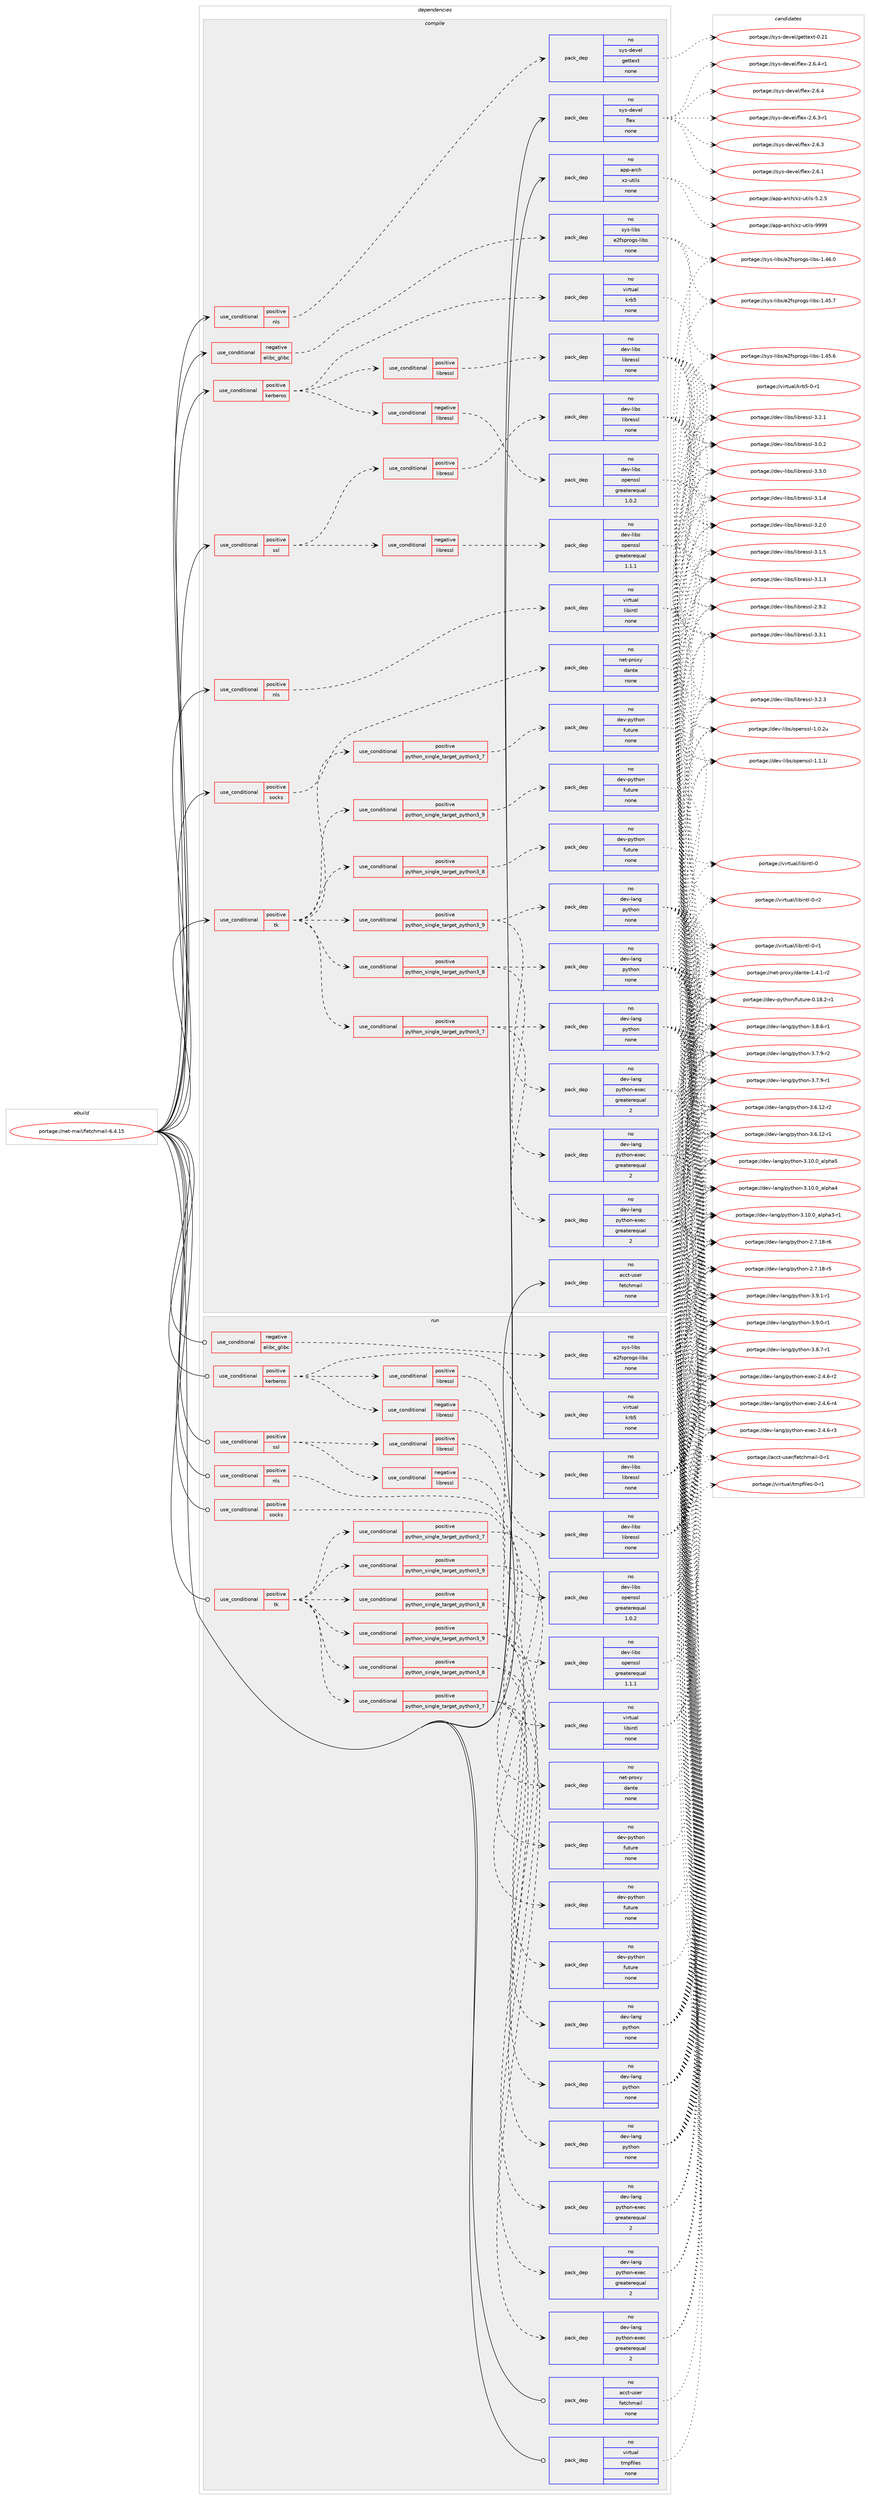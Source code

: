 digraph prolog {

# *************
# Graph options
# *************

newrank=true;
concentrate=true;
compound=true;
graph [rankdir=LR,fontname=Helvetica,fontsize=10,ranksep=1.5];#, ranksep=2.5, nodesep=0.2];
edge  [arrowhead=vee];
node  [fontname=Helvetica,fontsize=10];

# **********
# The ebuild
# **********

subgraph cluster_leftcol {
color=gray;
rank=same;
label=<<i>ebuild</i>>;
id [label="portage://net-mail/fetchmail-6.4.15", color=red, width=4, href="../net-mail/fetchmail-6.4.15.svg"];
}

# ****************
# The dependencies
# ****************

subgraph cluster_midcol {
color=gray;
label=<<i>dependencies</i>>;
subgraph cluster_compile {
fillcolor="#eeeeee";
style=filled;
label=<<i>compile</i>>;
subgraph cond7991 {
dependency26240 [label=<<TABLE BORDER="0" CELLBORDER="1" CELLSPACING="0" CELLPADDING="4"><TR><TD ROWSPAN="3" CELLPADDING="10">use_conditional</TD></TR><TR><TD>negative</TD></TR><TR><TD>elibc_glibc</TD></TR></TABLE>>, shape=none, color=red];
subgraph pack18016 {
dependency26241 [label=<<TABLE BORDER="0" CELLBORDER="1" CELLSPACING="0" CELLPADDING="4" WIDTH="220"><TR><TD ROWSPAN="6" CELLPADDING="30">pack_dep</TD></TR><TR><TD WIDTH="110">no</TD></TR><TR><TD>sys-libs</TD></TR><TR><TD>e2fsprogs-libs</TD></TR><TR><TD>none</TD></TR><TR><TD></TD></TR></TABLE>>, shape=none, color=blue];
}
dependency26240:e -> dependency26241:w [weight=20,style="dashed",arrowhead="vee"];
}
id:e -> dependency26240:w [weight=20,style="solid",arrowhead="vee"];
subgraph cond7992 {
dependency26242 [label=<<TABLE BORDER="0" CELLBORDER="1" CELLSPACING="0" CELLPADDING="4"><TR><TD ROWSPAN="3" CELLPADDING="10">use_conditional</TD></TR><TR><TD>positive</TD></TR><TR><TD>kerberos</TD></TR></TABLE>>, shape=none, color=red];
subgraph pack18017 {
dependency26243 [label=<<TABLE BORDER="0" CELLBORDER="1" CELLSPACING="0" CELLPADDING="4" WIDTH="220"><TR><TD ROWSPAN="6" CELLPADDING="30">pack_dep</TD></TR><TR><TD WIDTH="110">no</TD></TR><TR><TD>virtual</TD></TR><TR><TD>krb5</TD></TR><TR><TD>none</TD></TR><TR><TD></TD></TR></TABLE>>, shape=none, color=blue];
}
dependency26242:e -> dependency26243:w [weight=20,style="dashed",arrowhead="vee"];
subgraph cond7993 {
dependency26244 [label=<<TABLE BORDER="0" CELLBORDER="1" CELLSPACING="0" CELLPADDING="4"><TR><TD ROWSPAN="3" CELLPADDING="10">use_conditional</TD></TR><TR><TD>negative</TD></TR><TR><TD>libressl</TD></TR></TABLE>>, shape=none, color=red];
subgraph pack18018 {
dependency26245 [label=<<TABLE BORDER="0" CELLBORDER="1" CELLSPACING="0" CELLPADDING="4" WIDTH="220"><TR><TD ROWSPAN="6" CELLPADDING="30">pack_dep</TD></TR><TR><TD WIDTH="110">no</TD></TR><TR><TD>dev-libs</TD></TR><TR><TD>openssl</TD></TR><TR><TD>greaterequal</TD></TR><TR><TD>1.0.2</TD></TR></TABLE>>, shape=none, color=blue];
}
dependency26244:e -> dependency26245:w [weight=20,style="dashed",arrowhead="vee"];
}
dependency26242:e -> dependency26244:w [weight=20,style="dashed",arrowhead="vee"];
subgraph cond7994 {
dependency26246 [label=<<TABLE BORDER="0" CELLBORDER="1" CELLSPACING="0" CELLPADDING="4"><TR><TD ROWSPAN="3" CELLPADDING="10">use_conditional</TD></TR><TR><TD>positive</TD></TR><TR><TD>libressl</TD></TR></TABLE>>, shape=none, color=red];
subgraph pack18019 {
dependency26247 [label=<<TABLE BORDER="0" CELLBORDER="1" CELLSPACING="0" CELLPADDING="4" WIDTH="220"><TR><TD ROWSPAN="6" CELLPADDING="30">pack_dep</TD></TR><TR><TD WIDTH="110">no</TD></TR><TR><TD>dev-libs</TD></TR><TR><TD>libressl</TD></TR><TR><TD>none</TD></TR><TR><TD></TD></TR></TABLE>>, shape=none, color=blue];
}
dependency26246:e -> dependency26247:w [weight=20,style="dashed",arrowhead="vee"];
}
dependency26242:e -> dependency26246:w [weight=20,style="dashed",arrowhead="vee"];
}
id:e -> dependency26242:w [weight=20,style="solid",arrowhead="vee"];
subgraph cond7995 {
dependency26248 [label=<<TABLE BORDER="0" CELLBORDER="1" CELLSPACING="0" CELLPADDING="4"><TR><TD ROWSPAN="3" CELLPADDING="10">use_conditional</TD></TR><TR><TD>positive</TD></TR><TR><TD>nls</TD></TR></TABLE>>, shape=none, color=red];
subgraph pack18020 {
dependency26249 [label=<<TABLE BORDER="0" CELLBORDER="1" CELLSPACING="0" CELLPADDING="4" WIDTH="220"><TR><TD ROWSPAN="6" CELLPADDING="30">pack_dep</TD></TR><TR><TD WIDTH="110">no</TD></TR><TR><TD>sys-devel</TD></TR><TR><TD>gettext</TD></TR><TR><TD>none</TD></TR><TR><TD></TD></TR></TABLE>>, shape=none, color=blue];
}
dependency26248:e -> dependency26249:w [weight=20,style="dashed",arrowhead="vee"];
}
id:e -> dependency26248:w [weight=20,style="solid",arrowhead="vee"];
subgraph cond7996 {
dependency26250 [label=<<TABLE BORDER="0" CELLBORDER="1" CELLSPACING="0" CELLPADDING="4"><TR><TD ROWSPAN="3" CELLPADDING="10">use_conditional</TD></TR><TR><TD>positive</TD></TR><TR><TD>nls</TD></TR></TABLE>>, shape=none, color=red];
subgraph pack18021 {
dependency26251 [label=<<TABLE BORDER="0" CELLBORDER="1" CELLSPACING="0" CELLPADDING="4" WIDTH="220"><TR><TD ROWSPAN="6" CELLPADDING="30">pack_dep</TD></TR><TR><TD WIDTH="110">no</TD></TR><TR><TD>virtual</TD></TR><TR><TD>libintl</TD></TR><TR><TD>none</TD></TR><TR><TD></TD></TR></TABLE>>, shape=none, color=blue];
}
dependency26250:e -> dependency26251:w [weight=20,style="dashed",arrowhead="vee"];
}
id:e -> dependency26250:w [weight=20,style="solid",arrowhead="vee"];
subgraph cond7997 {
dependency26252 [label=<<TABLE BORDER="0" CELLBORDER="1" CELLSPACING="0" CELLPADDING="4"><TR><TD ROWSPAN="3" CELLPADDING="10">use_conditional</TD></TR><TR><TD>positive</TD></TR><TR><TD>socks</TD></TR></TABLE>>, shape=none, color=red];
subgraph pack18022 {
dependency26253 [label=<<TABLE BORDER="0" CELLBORDER="1" CELLSPACING="0" CELLPADDING="4" WIDTH="220"><TR><TD ROWSPAN="6" CELLPADDING="30">pack_dep</TD></TR><TR><TD WIDTH="110">no</TD></TR><TR><TD>net-proxy</TD></TR><TR><TD>dante</TD></TR><TR><TD>none</TD></TR><TR><TD></TD></TR></TABLE>>, shape=none, color=blue];
}
dependency26252:e -> dependency26253:w [weight=20,style="dashed",arrowhead="vee"];
}
id:e -> dependency26252:w [weight=20,style="solid",arrowhead="vee"];
subgraph cond7998 {
dependency26254 [label=<<TABLE BORDER="0" CELLBORDER="1" CELLSPACING="0" CELLPADDING="4"><TR><TD ROWSPAN="3" CELLPADDING="10">use_conditional</TD></TR><TR><TD>positive</TD></TR><TR><TD>ssl</TD></TR></TABLE>>, shape=none, color=red];
subgraph cond7999 {
dependency26255 [label=<<TABLE BORDER="0" CELLBORDER="1" CELLSPACING="0" CELLPADDING="4"><TR><TD ROWSPAN="3" CELLPADDING="10">use_conditional</TD></TR><TR><TD>negative</TD></TR><TR><TD>libressl</TD></TR></TABLE>>, shape=none, color=red];
subgraph pack18023 {
dependency26256 [label=<<TABLE BORDER="0" CELLBORDER="1" CELLSPACING="0" CELLPADDING="4" WIDTH="220"><TR><TD ROWSPAN="6" CELLPADDING="30">pack_dep</TD></TR><TR><TD WIDTH="110">no</TD></TR><TR><TD>dev-libs</TD></TR><TR><TD>openssl</TD></TR><TR><TD>greaterequal</TD></TR><TR><TD>1.1.1</TD></TR></TABLE>>, shape=none, color=blue];
}
dependency26255:e -> dependency26256:w [weight=20,style="dashed",arrowhead="vee"];
}
dependency26254:e -> dependency26255:w [weight=20,style="dashed",arrowhead="vee"];
subgraph cond8000 {
dependency26257 [label=<<TABLE BORDER="0" CELLBORDER="1" CELLSPACING="0" CELLPADDING="4"><TR><TD ROWSPAN="3" CELLPADDING="10">use_conditional</TD></TR><TR><TD>positive</TD></TR><TR><TD>libressl</TD></TR></TABLE>>, shape=none, color=red];
subgraph pack18024 {
dependency26258 [label=<<TABLE BORDER="0" CELLBORDER="1" CELLSPACING="0" CELLPADDING="4" WIDTH="220"><TR><TD ROWSPAN="6" CELLPADDING="30">pack_dep</TD></TR><TR><TD WIDTH="110">no</TD></TR><TR><TD>dev-libs</TD></TR><TR><TD>libressl</TD></TR><TR><TD>none</TD></TR><TR><TD></TD></TR></TABLE>>, shape=none, color=blue];
}
dependency26257:e -> dependency26258:w [weight=20,style="dashed",arrowhead="vee"];
}
dependency26254:e -> dependency26257:w [weight=20,style="dashed",arrowhead="vee"];
}
id:e -> dependency26254:w [weight=20,style="solid",arrowhead="vee"];
subgraph cond8001 {
dependency26259 [label=<<TABLE BORDER="0" CELLBORDER="1" CELLSPACING="0" CELLPADDING="4"><TR><TD ROWSPAN="3" CELLPADDING="10">use_conditional</TD></TR><TR><TD>positive</TD></TR><TR><TD>tk</TD></TR></TABLE>>, shape=none, color=red];
subgraph cond8002 {
dependency26260 [label=<<TABLE BORDER="0" CELLBORDER="1" CELLSPACING="0" CELLPADDING="4"><TR><TD ROWSPAN="3" CELLPADDING="10">use_conditional</TD></TR><TR><TD>positive</TD></TR><TR><TD>python_single_target_python3_7</TD></TR></TABLE>>, shape=none, color=red];
subgraph pack18025 {
dependency26261 [label=<<TABLE BORDER="0" CELLBORDER="1" CELLSPACING="0" CELLPADDING="4" WIDTH="220"><TR><TD ROWSPAN="6" CELLPADDING="30">pack_dep</TD></TR><TR><TD WIDTH="110">no</TD></TR><TR><TD>dev-lang</TD></TR><TR><TD>python</TD></TR><TR><TD>none</TD></TR><TR><TD></TD></TR></TABLE>>, shape=none, color=blue];
}
dependency26260:e -> dependency26261:w [weight=20,style="dashed",arrowhead="vee"];
subgraph pack18026 {
dependency26262 [label=<<TABLE BORDER="0" CELLBORDER="1" CELLSPACING="0" CELLPADDING="4" WIDTH="220"><TR><TD ROWSPAN="6" CELLPADDING="30">pack_dep</TD></TR><TR><TD WIDTH="110">no</TD></TR><TR><TD>dev-lang</TD></TR><TR><TD>python-exec</TD></TR><TR><TD>greaterequal</TD></TR><TR><TD>2</TD></TR></TABLE>>, shape=none, color=blue];
}
dependency26260:e -> dependency26262:w [weight=20,style="dashed",arrowhead="vee"];
}
dependency26259:e -> dependency26260:w [weight=20,style="dashed",arrowhead="vee"];
subgraph cond8003 {
dependency26263 [label=<<TABLE BORDER="0" CELLBORDER="1" CELLSPACING="0" CELLPADDING="4"><TR><TD ROWSPAN="3" CELLPADDING="10">use_conditional</TD></TR><TR><TD>positive</TD></TR><TR><TD>python_single_target_python3_8</TD></TR></TABLE>>, shape=none, color=red];
subgraph pack18027 {
dependency26264 [label=<<TABLE BORDER="0" CELLBORDER="1" CELLSPACING="0" CELLPADDING="4" WIDTH="220"><TR><TD ROWSPAN="6" CELLPADDING="30">pack_dep</TD></TR><TR><TD WIDTH="110">no</TD></TR><TR><TD>dev-lang</TD></TR><TR><TD>python</TD></TR><TR><TD>none</TD></TR><TR><TD></TD></TR></TABLE>>, shape=none, color=blue];
}
dependency26263:e -> dependency26264:w [weight=20,style="dashed",arrowhead="vee"];
subgraph pack18028 {
dependency26265 [label=<<TABLE BORDER="0" CELLBORDER="1" CELLSPACING="0" CELLPADDING="4" WIDTH="220"><TR><TD ROWSPAN="6" CELLPADDING="30">pack_dep</TD></TR><TR><TD WIDTH="110">no</TD></TR><TR><TD>dev-lang</TD></TR><TR><TD>python-exec</TD></TR><TR><TD>greaterequal</TD></TR><TR><TD>2</TD></TR></TABLE>>, shape=none, color=blue];
}
dependency26263:e -> dependency26265:w [weight=20,style="dashed",arrowhead="vee"];
}
dependency26259:e -> dependency26263:w [weight=20,style="dashed",arrowhead="vee"];
subgraph cond8004 {
dependency26266 [label=<<TABLE BORDER="0" CELLBORDER="1" CELLSPACING="0" CELLPADDING="4"><TR><TD ROWSPAN="3" CELLPADDING="10">use_conditional</TD></TR><TR><TD>positive</TD></TR><TR><TD>python_single_target_python3_9</TD></TR></TABLE>>, shape=none, color=red];
subgraph pack18029 {
dependency26267 [label=<<TABLE BORDER="0" CELLBORDER="1" CELLSPACING="0" CELLPADDING="4" WIDTH="220"><TR><TD ROWSPAN="6" CELLPADDING="30">pack_dep</TD></TR><TR><TD WIDTH="110">no</TD></TR><TR><TD>dev-lang</TD></TR><TR><TD>python</TD></TR><TR><TD>none</TD></TR><TR><TD></TD></TR></TABLE>>, shape=none, color=blue];
}
dependency26266:e -> dependency26267:w [weight=20,style="dashed",arrowhead="vee"];
subgraph pack18030 {
dependency26268 [label=<<TABLE BORDER="0" CELLBORDER="1" CELLSPACING="0" CELLPADDING="4" WIDTH="220"><TR><TD ROWSPAN="6" CELLPADDING="30">pack_dep</TD></TR><TR><TD WIDTH="110">no</TD></TR><TR><TD>dev-lang</TD></TR><TR><TD>python-exec</TD></TR><TR><TD>greaterequal</TD></TR><TR><TD>2</TD></TR></TABLE>>, shape=none, color=blue];
}
dependency26266:e -> dependency26268:w [weight=20,style="dashed",arrowhead="vee"];
}
dependency26259:e -> dependency26266:w [weight=20,style="dashed",arrowhead="vee"];
subgraph cond8005 {
dependency26269 [label=<<TABLE BORDER="0" CELLBORDER="1" CELLSPACING="0" CELLPADDING="4"><TR><TD ROWSPAN="3" CELLPADDING="10">use_conditional</TD></TR><TR><TD>positive</TD></TR><TR><TD>python_single_target_python3_7</TD></TR></TABLE>>, shape=none, color=red];
subgraph pack18031 {
dependency26270 [label=<<TABLE BORDER="0" CELLBORDER="1" CELLSPACING="0" CELLPADDING="4" WIDTH="220"><TR><TD ROWSPAN="6" CELLPADDING="30">pack_dep</TD></TR><TR><TD WIDTH="110">no</TD></TR><TR><TD>dev-python</TD></TR><TR><TD>future</TD></TR><TR><TD>none</TD></TR><TR><TD></TD></TR></TABLE>>, shape=none, color=blue];
}
dependency26269:e -> dependency26270:w [weight=20,style="dashed",arrowhead="vee"];
}
dependency26259:e -> dependency26269:w [weight=20,style="dashed",arrowhead="vee"];
subgraph cond8006 {
dependency26271 [label=<<TABLE BORDER="0" CELLBORDER="1" CELLSPACING="0" CELLPADDING="4"><TR><TD ROWSPAN="3" CELLPADDING="10">use_conditional</TD></TR><TR><TD>positive</TD></TR><TR><TD>python_single_target_python3_8</TD></TR></TABLE>>, shape=none, color=red];
subgraph pack18032 {
dependency26272 [label=<<TABLE BORDER="0" CELLBORDER="1" CELLSPACING="0" CELLPADDING="4" WIDTH="220"><TR><TD ROWSPAN="6" CELLPADDING="30">pack_dep</TD></TR><TR><TD WIDTH="110">no</TD></TR><TR><TD>dev-python</TD></TR><TR><TD>future</TD></TR><TR><TD>none</TD></TR><TR><TD></TD></TR></TABLE>>, shape=none, color=blue];
}
dependency26271:e -> dependency26272:w [weight=20,style="dashed",arrowhead="vee"];
}
dependency26259:e -> dependency26271:w [weight=20,style="dashed",arrowhead="vee"];
subgraph cond8007 {
dependency26273 [label=<<TABLE BORDER="0" CELLBORDER="1" CELLSPACING="0" CELLPADDING="4"><TR><TD ROWSPAN="3" CELLPADDING="10">use_conditional</TD></TR><TR><TD>positive</TD></TR><TR><TD>python_single_target_python3_9</TD></TR></TABLE>>, shape=none, color=red];
subgraph pack18033 {
dependency26274 [label=<<TABLE BORDER="0" CELLBORDER="1" CELLSPACING="0" CELLPADDING="4" WIDTH="220"><TR><TD ROWSPAN="6" CELLPADDING="30">pack_dep</TD></TR><TR><TD WIDTH="110">no</TD></TR><TR><TD>dev-python</TD></TR><TR><TD>future</TD></TR><TR><TD>none</TD></TR><TR><TD></TD></TR></TABLE>>, shape=none, color=blue];
}
dependency26273:e -> dependency26274:w [weight=20,style="dashed",arrowhead="vee"];
}
dependency26259:e -> dependency26273:w [weight=20,style="dashed",arrowhead="vee"];
}
id:e -> dependency26259:w [weight=20,style="solid",arrowhead="vee"];
subgraph pack18034 {
dependency26275 [label=<<TABLE BORDER="0" CELLBORDER="1" CELLSPACING="0" CELLPADDING="4" WIDTH="220"><TR><TD ROWSPAN="6" CELLPADDING="30">pack_dep</TD></TR><TR><TD WIDTH="110">no</TD></TR><TR><TD>acct-user</TD></TR><TR><TD>fetchmail</TD></TR><TR><TD>none</TD></TR><TR><TD></TD></TR></TABLE>>, shape=none, color=blue];
}
id:e -> dependency26275:w [weight=20,style="solid",arrowhead="vee"];
subgraph pack18035 {
dependency26276 [label=<<TABLE BORDER="0" CELLBORDER="1" CELLSPACING="0" CELLPADDING="4" WIDTH="220"><TR><TD ROWSPAN="6" CELLPADDING="30">pack_dep</TD></TR><TR><TD WIDTH="110">no</TD></TR><TR><TD>app-arch</TD></TR><TR><TD>xz-utils</TD></TR><TR><TD>none</TD></TR><TR><TD></TD></TR></TABLE>>, shape=none, color=blue];
}
id:e -> dependency26276:w [weight=20,style="solid",arrowhead="vee"];
subgraph pack18036 {
dependency26277 [label=<<TABLE BORDER="0" CELLBORDER="1" CELLSPACING="0" CELLPADDING="4" WIDTH="220"><TR><TD ROWSPAN="6" CELLPADDING="30">pack_dep</TD></TR><TR><TD WIDTH="110">no</TD></TR><TR><TD>sys-devel</TD></TR><TR><TD>flex</TD></TR><TR><TD>none</TD></TR><TR><TD></TD></TR></TABLE>>, shape=none, color=blue];
}
id:e -> dependency26277:w [weight=20,style="solid",arrowhead="vee"];
}
subgraph cluster_compileandrun {
fillcolor="#eeeeee";
style=filled;
label=<<i>compile and run</i>>;
}
subgraph cluster_run {
fillcolor="#eeeeee";
style=filled;
label=<<i>run</i>>;
subgraph cond8008 {
dependency26278 [label=<<TABLE BORDER="0" CELLBORDER="1" CELLSPACING="0" CELLPADDING="4"><TR><TD ROWSPAN="3" CELLPADDING="10">use_conditional</TD></TR><TR><TD>negative</TD></TR><TR><TD>elibc_glibc</TD></TR></TABLE>>, shape=none, color=red];
subgraph pack18037 {
dependency26279 [label=<<TABLE BORDER="0" CELLBORDER="1" CELLSPACING="0" CELLPADDING="4" WIDTH="220"><TR><TD ROWSPAN="6" CELLPADDING="30">pack_dep</TD></TR><TR><TD WIDTH="110">no</TD></TR><TR><TD>sys-libs</TD></TR><TR><TD>e2fsprogs-libs</TD></TR><TR><TD>none</TD></TR><TR><TD></TD></TR></TABLE>>, shape=none, color=blue];
}
dependency26278:e -> dependency26279:w [weight=20,style="dashed",arrowhead="vee"];
}
id:e -> dependency26278:w [weight=20,style="solid",arrowhead="odot"];
subgraph cond8009 {
dependency26280 [label=<<TABLE BORDER="0" CELLBORDER="1" CELLSPACING="0" CELLPADDING="4"><TR><TD ROWSPAN="3" CELLPADDING="10">use_conditional</TD></TR><TR><TD>positive</TD></TR><TR><TD>kerberos</TD></TR></TABLE>>, shape=none, color=red];
subgraph pack18038 {
dependency26281 [label=<<TABLE BORDER="0" CELLBORDER="1" CELLSPACING="0" CELLPADDING="4" WIDTH="220"><TR><TD ROWSPAN="6" CELLPADDING="30">pack_dep</TD></TR><TR><TD WIDTH="110">no</TD></TR><TR><TD>virtual</TD></TR><TR><TD>krb5</TD></TR><TR><TD>none</TD></TR><TR><TD></TD></TR></TABLE>>, shape=none, color=blue];
}
dependency26280:e -> dependency26281:w [weight=20,style="dashed",arrowhead="vee"];
subgraph cond8010 {
dependency26282 [label=<<TABLE BORDER="0" CELLBORDER="1" CELLSPACING="0" CELLPADDING="4"><TR><TD ROWSPAN="3" CELLPADDING="10">use_conditional</TD></TR><TR><TD>negative</TD></TR><TR><TD>libressl</TD></TR></TABLE>>, shape=none, color=red];
subgraph pack18039 {
dependency26283 [label=<<TABLE BORDER="0" CELLBORDER="1" CELLSPACING="0" CELLPADDING="4" WIDTH="220"><TR><TD ROWSPAN="6" CELLPADDING="30">pack_dep</TD></TR><TR><TD WIDTH="110">no</TD></TR><TR><TD>dev-libs</TD></TR><TR><TD>openssl</TD></TR><TR><TD>greaterequal</TD></TR><TR><TD>1.0.2</TD></TR></TABLE>>, shape=none, color=blue];
}
dependency26282:e -> dependency26283:w [weight=20,style="dashed",arrowhead="vee"];
}
dependency26280:e -> dependency26282:w [weight=20,style="dashed",arrowhead="vee"];
subgraph cond8011 {
dependency26284 [label=<<TABLE BORDER="0" CELLBORDER="1" CELLSPACING="0" CELLPADDING="4"><TR><TD ROWSPAN="3" CELLPADDING="10">use_conditional</TD></TR><TR><TD>positive</TD></TR><TR><TD>libressl</TD></TR></TABLE>>, shape=none, color=red];
subgraph pack18040 {
dependency26285 [label=<<TABLE BORDER="0" CELLBORDER="1" CELLSPACING="0" CELLPADDING="4" WIDTH="220"><TR><TD ROWSPAN="6" CELLPADDING="30">pack_dep</TD></TR><TR><TD WIDTH="110">no</TD></TR><TR><TD>dev-libs</TD></TR><TR><TD>libressl</TD></TR><TR><TD>none</TD></TR><TR><TD></TD></TR></TABLE>>, shape=none, color=blue];
}
dependency26284:e -> dependency26285:w [weight=20,style="dashed",arrowhead="vee"];
}
dependency26280:e -> dependency26284:w [weight=20,style="dashed",arrowhead="vee"];
}
id:e -> dependency26280:w [weight=20,style="solid",arrowhead="odot"];
subgraph cond8012 {
dependency26286 [label=<<TABLE BORDER="0" CELLBORDER="1" CELLSPACING="0" CELLPADDING="4"><TR><TD ROWSPAN="3" CELLPADDING="10">use_conditional</TD></TR><TR><TD>positive</TD></TR><TR><TD>nls</TD></TR></TABLE>>, shape=none, color=red];
subgraph pack18041 {
dependency26287 [label=<<TABLE BORDER="0" CELLBORDER="1" CELLSPACING="0" CELLPADDING="4" WIDTH="220"><TR><TD ROWSPAN="6" CELLPADDING="30">pack_dep</TD></TR><TR><TD WIDTH="110">no</TD></TR><TR><TD>virtual</TD></TR><TR><TD>libintl</TD></TR><TR><TD>none</TD></TR><TR><TD></TD></TR></TABLE>>, shape=none, color=blue];
}
dependency26286:e -> dependency26287:w [weight=20,style="dashed",arrowhead="vee"];
}
id:e -> dependency26286:w [weight=20,style="solid",arrowhead="odot"];
subgraph cond8013 {
dependency26288 [label=<<TABLE BORDER="0" CELLBORDER="1" CELLSPACING="0" CELLPADDING="4"><TR><TD ROWSPAN="3" CELLPADDING="10">use_conditional</TD></TR><TR><TD>positive</TD></TR><TR><TD>socks</TD></TR></TABLE>>, shape=none, color=red];
subgraph pack18042 {
dependency26289 [label=<<TABLE BORDER="0" CELLBORDER="1" CELLSPACING="0" CELLPADDING="4" WIDTH="220"><TR><TD ROWSPAN="6" CELLPADDING="30">pack_dep</TD></TR><TR><TD WIDTH="110">no</TD></TR><TR><TD>net-proxy</TD></TR><TR><TD>dante</TD></TR><TR><TD>none</TD></TR><TR><TD></TD></TR></TABLE>>, shape=none, color=blue];
}
dependency26288:e -> dependency26289:w [weight=20,style="dashed",arrowhead="vee"];
}
id:e -> dependency26288:w [weight=20,style="solid",arrowhead="odot"];
subgraph cond8014 {
dependency26290 [label=<<TABLE BORDER="0" CELLBORDER="1" CELLSPACING="0" CELLPADDING="4"><TR><TD ROWSPAN="3" CELLPADDING="10">use_conditional</TD></TR><TR><TD>positive</TD></TR><TR><TD>ssl</TD></TR></TABLE>>, shape=none, color=red];
subgraph cond8015 {
dependency26291 [label=<<TABLE BORDER="0" CELLBORDER="1" CELLSPACING="0" CELLPADDING="4"><TR><TD ROWSPAN="3" CELLPADDING="10">use_conditional</TD></TR><TR><TD>negative</TD></TR><TR><TD>libressl</TD></TR></TABLE>>, shape=none, color=red];
subgraph pack18043 {
dependency26292 [label=<<TABLE BORDER="0" CELLBORDER="1" CELLSPACING="0" CELLPADDING="4" WIDTH="220"><TR><TD ROWSPAN="6" CELLPADDING="30">pack_dep</TD></TR><TR><TD WIDTH="110">no</TD></TR><TR><TD>dev-libs</TD></TR><TR><TD>openssl</TD></TR><TR><TD>greaterequal</TD></TR><TR><TD>1.1.1</TD></TR></TABLE>>, shape=none, color=blue];
}
dependency26291:e -> dependency26292:w [weight=20,style="dashed",arrowhead="vee"];
}
dependency26290:e -> dependency26291:w [weight=20,style="dashed",arrowhead="vee"];
subgraph cond8016 {
dependency26293 [label=<<TABLE BORDER="0" CELLBORDER="1" CELLSPACING="0" CELLPADDING="4"><TR><TD ROWSPAN="3" CELLPADDING="10">use_conditional</TD></TR><TR><TD>positive</TD></TR><TR><TD>libressl</TD></TR></TABLE>>, shape=none, color=red];
subgraph pack18044 {
dependency26294 [label=<<TABLE BORDER="0" CELLBORDER="1" CELLSPACING="0" CELLPADDING="4" WIDTH="220"><TR><TD ROWSPAN="6" CELLPADDING="30">pack_dep</TD></TR><TR><TD WIDTH="110">no</TD></TR><TR><TD>dev-libs</TD></TR><TR><TD>libressl</TD></TR><TR><TD>none</TD></TR><TR><TD></TD></TR></TABLE>>, shape=none, color=blue];
}
dependency26293:e -> dependency26294:w [weight=20,style="dashed",arrowhead="vee"];
}
dependency26290:e -> dependency26293:w [weight=20,style="dashed",arrowhead="vee"];
}
id:e -> dependency26290:w [weight=20,style="solid",arrowhead="odot"];
subgraph cond8017 {
dependency26295 [label=<<TABLE BORDER="0" CELLBORDER="1" CELLSPACING="0" CELLPADDING="4"><TR><TD ROWSPAN="3" CELLPADDING="10">use_conditional</TD></TR><TR><TD>positive</TD></TR><TR><TD>tk</TD></TR></TABLE>>, shape=none, color=red];
subgraph cond8018 {
dependency26296 [label=<<TABLE BORDER="0" CELLBORDER="1" CELLSPACING="0" CELLPADDING="4"><TR><TD ROWSPAN="3" CELLPADDING="10">use_conditional</TD></TR><TR><TD>positive</TD></TR><TR><TD>python_single_target_python3_7</TD></TR></TABLE>>, shape=none, color=red];
subgraph pack18045 {
dependency26297 [label=<<TABLE BORDER="0" CELLBORDER="1" CELLSPACING="0" CELLPADDING="4" WIDTH="220"><TR><TD ROWSPAN="6" CELLPADDING="30">pack_dep</TD></TR><TR><TD WIDTH="110">no</TD></TR><TR><TD>dev-lang</TD></TR><TR><TD>python</TD></TR><TR><TD>none</TD></TR><TR><TD></TD></TR></TABLE>>, shape=none, color=blue];
}
dependency26296:e -> dependency26297:w [weight=20,style="dashed",arrowhead="vee"];
subgraph pack18046 {
dependency26298 [label=<<TABLE BORDER="0" CELLBORDER="1" CELLSPACING="0" CELLPADDING="4" WIDTH="220"><TR><TD ROWSPAN="6" CELLPADDING="30">pack_dep</TD></TR><TR><TD WIDTH="110">no</TD></TR><TR><TD>dev-lang</TD></TR><TR><TD>python-exec</TD></TR><TR><TD>greaterequal</TD></TR><TR><TD>2</TD></TR></TABLE>>, shape=none, color=blue];
}
dependency26296:e -> dependency26298:w [weight=20,style="dashed",arrowhead="vee"];
}
dependency26295:e -> dependency26296:w [weight=20,style="dashed",arrowhead="vee"];
subgraph cond8019 {
dependency26299 [label=<<TABLE BORDER="0" CELLBORDER="1" CELLSPACING="0" CELLPADDING="4"><TR><TD ROWSPAN="3" CELLPADDING="10">use_conditional</TD></TR><TR><TD>positive</TD></TR><TR><TD>python_single_target_python3_8</TD></TR></TABLE>>, shape=none, color=red];
subgraph pack18047 {
dependency26300 [label=<<TABLE BORDER="0" CELLBORDER="1" CELLSPACING="0" CELLPADDING="4" WIDTH="220"><TR><TD ROWSPAN="6" CELLPADDING="30">pack_dep</TD></TR><TR><TD WIDTH="110">no</TD></TR><TR><TD>dev-lang</TD></TR><TR><TD>python</TD></TR><TR><TD>none</TD></TR><TR><TD></TD></TR></TABLE>>, shape=none, color=blue];
}
dependency26299:e -> dependency26300:w [weight=20,style="dashed",arrowhead="vee"];
subgraph pack18048 {
dependency26301 [label=<<TABLE BORDER="0" CELLBORDER="1" CELLSPACING="0" CELLPADDING="4" WIDTH="220"><TR><TD ROWSPAN="6" CELLPADDING="30">pack_dep</TD></TR><TR><TD WIDTH="110">no</TD></TR><TR><TD>dev-lang</TD></TR><TR><TD>python-exec</TD></TR><TR><TD>greaterequal</TD></TR><TR><TD>2</TD></TR></TABLE>>, shape=none, color=blue];
}
dependency26299:e -> dependency26301:w [weight=20,style="dashed",arrowhead="vee"];
}
dependency26295:e -> dependency26299:w [weight=20,style="dashed",arrowhead="vee"];
subgraph cond8020 {
dependency26302 [label=<<TABLE BORDER="0" CELLBORDER="1" CELLSPACING="0" CELLPADDING="4"><TR><TD ROWSPAN="3" CELLPADDING="10">use_conditional</TD></TR><TR><TD>positive</TD></TR><TR><TD>python_single_target_python3_9</TD></TR></TABLE>>, shape=none, color=red];
subgraph pack18049 {
dependency26303 [label=<<TABLE BORDER="0" CELLBORDER="1" CELLSPACING="0" CELLPADDING="4" WIDTH="220"><TR><TD ROWSPAN="6" CELLPADDING="30">pack_dep</TD></TR><TR><TD WIDTH="110">no</TD></TR><TR><TD>dev-lang</TD></TR><TR><TD>python</TD></TR><TR><TD>none</TD></TR><TR><TD></TD></TR></TABLE>>, shape=none, color=blue];
}
dependency26302:e -> dependency26303:w [weight=20,style="dashed",arrowhead="vee"];
subgraph pack18050 {
dependency26304 [label=<<TABLE BORDER="0" CELLBORDER="1" CELLSPACING="0" CELLPADDING="4" WIDTH="220"><TR><TD ROWSPAN="6" CELLPADDING="30">pack_dep</TD></TR><TR><TD WIDTH="110">no</TD></TR><TR><TD>dev-lang</TD></TR><TR><TD>python-exec</TD></TR><TR><TD>greaterequal</TD></TR><TR><TD>2</TD></TR></TABLE>>, shape=none, color=blue];
}
dependency26302:e -> dependency26304:w [weight=20,style="dashed",arrowhead="vee"];
}
dependency26295:e -> dependency26302:w [weight=20,style="dashed",arrowhead="vee"];
subgraph cond8021 {
dependency26305 [label=<<TABLE BORDER="0" CELLBORDER="1" CELLSPACING="0" CELLPADDING="4"><TR><TD ROWSPAN="3" CELLPADDING="10">use_conditional</TD></TR><TR><TD>positive</TD></TR><TR><TD>python_single_target_python3_7</TD></TR></TABLE>>, shape=none, color=red];
subgraph pack18051 {
dependency26306 [label=<<TABLE BORDER="0" CELLBORDER="1" CELLSPACING="0" CELLPADDING="4" WIDTH="220"><TR><TD ROWSPAN="6" CELLPADDING="30">pack_dep</TD></TR><TR><TD WIDTH="110">no</TD></TR><TR><TD>dev-python</TD></TR><TR><TD>future</TD></TR><TR><TD>none</TD></TR><TR><TD></TD></TR></TABLE>>, shape=none, color=blue];
}
dependency26305:e -> dependency26306:w [weight=20,style="dashed",arrowhead="vee"];
}
dependency26295:e -> dependency26305:w [weight=20,style="dashed",arrowhead="vee"];
subgraph cond8022 {
dependency26307 [label=<<TABLE BORDER="0" CELLBORDER="1" CELLSPACING="0" CELLPADDING="4"><TR><TD ROWSPAN="3" CELLPADDING="10">use_conditional</TD></TR><TR><TD>positive</TD></TR><TR><TD>python_single_target_python3_8</TD></TR></TABLE>>, shape=none, color=red];
subgraph pack18052 {
dependency26308 [label=<<TABLE BORDER="0" CELLBORDER="1" CELLSPACING="0" CELLPADDING="4" WIDTH="220"><TR><TD ROWSPAN="6" CELLPADDING="30">pack_dep</TD></TR><TR><TD WIDTH="110">no</TD></TR><TR><TD>dev-python</TD></TR><TR><TD>future</TD></TR><TR><TD>none</TD></TR><TR><TD></TD></TR></TABLE>>, shape=none, color=blue];
}
dependency26307:e -> dependency26308:w [weight=20,style="dashed",arrowhead="vee"];
}
dependency26295:e -> dependency26307:w [weight=20,style="dashed",arrowhead="vee"];
subgraph cond8023 {
dependency26309 [label=<<TABLE BORDER="0" CELLBORDER="1" CELLSPACING="0" CELLPADDING="4"><TR><TD ROWSPAN="3" CELLPADDING="10">use_conditional</TD></TR><TR><TD>positive</TD></TR><TR><TD>python_single_target_python3_9</TD></TR></TABLE>>, shape=none, color=red];
subgraph pack18053 {
dependency26310 [label=<<TABLE BORDER="0" CELLBORDER="1" CELLSPACING="0" CELLPADDING="4" WIDTH="220"><TR><TD ROWSPAN="6" CELLPADDING="30">pack_dep</TD></TR><TR><TD WIDTH="110">no</TD></TR><TR><TD>dev-python</TD></TR><TR><TD>future</TD></TR><TR><TD>none</TD></TR><TR><TD></TD></TR></TABLE>>, shape=none, color=blue];
}
dependency26309:e -> dependency26310:w [weight=20,style="dashed",arrowhead="vee"];
}
dependency26295:e -> dependency26309:w [weight=20,style="dashed",arrowhead="vee"];
}
id:e -> dependency26295:w [weight=20,style="solid",arrowhead="odot"];
subgraph pack18054 {
dependency26311 [label=<<TABLE BORDER="0" CELLBORDER="1" CELLSPACING="0" CELLPADDING="4" WIDTH="220"><TR><TD ROWSPAN="6" CELLPADDING="30">pack_dep</TD></TR><TR><TD WIDTH="110">no</TD></TR><TR><TD>acct-user</TD></TR><TR><TD>fetchmail</TD></TR><TR><TD>none</TD></TR><TR><TD></TD></TR></TABLE>>, shape=none, color=blue];
}
id:e -> dependency26311:w [weight=20,style="solid",arrowhead="odot"];
subgraph pack18055 {
dependency26312 [label=<<TABLE BORDER="0" CELLBORDER="1" CELLSPACING="0" CELLPADDING="4" WIDTH="220"><TR><TD ROWSPAN="6" CELLPADDING="30">pack_dep</TD></TR><TR><TD WIDTH="110">no</TD></TR><TR><TD>virtual</TD></TR><TR><TD>tmpfiles</TD></TR><TR><TD>none</TD></TR><TR><TD></TD></TR></TABLE>>, shape=none, color=blue];
}
id:e -> dependency26312:w [weight=20,style="solid",arrowhead="odot"];
}
}

# **************
# The candidates
# **************

subgraph cluster_choices {
rank=same;
color=gray;
label=<<i>candidates</i>>;

subgraph choice18016 {
color=black;
nodesep=1;
choice11512111545108105981154710150102115112114111103115451081059811545494652544648 [label="portage://sys-libs/e2fsprogs-libs-1.46.0", color=red, width=4,href="../sys-libs/e2fsprogs-libs-1.46.0.svg"];
choice11512111545108105981154710150102115112114111103115451081059811545494652534655 [label="portage://sys-libs/e2fsprogs-libs-1.45.7", color=red, width=4,href="../sys-libs/e2fsprogs-libs-1.45.7.svg"];
choice11512111545108105981154710150102115112114111103115451081059811545494652534654 [label="portage://sys-libs/e2fsprogs-libs-1.45.6", color=red, width=4,href="../sys-libs/e2fsprogs-libs-1.45.6.svg"];
dependency26241:e -> choice11512111545108105981154710150102115112114111103115451081059811545494652544648:w [style=dotted,weight="100"];
dependency26241:e -> choice11512111545108105981154710150102115112114111103115451081059811545494652534655:w [style=dotted,weight="100"];
dependency26241:e -> choice11512111545108105981154710150102115112114111103115451081059811545494652534654:w [style=dotted,weight="100"];
}
subgraph choice18017 {
color=black;
nodesep=1;
choice1181051141161179710847107114985345484511449 [label="portage://virtual/krb5-0-r1", color=red, width=4,href="../virtual/krb5-0-r1.svg"];
dependency26243:e -> choice1181051141161179710847107114985345484511449:w [style=dotted,weight="100"];
}
subgraph choice18018 {
color=black;
nodesep=1;
choice100101118451081059811547111112101110115115108454946494649105 [label="portage://dev-libs/openssl-1.1.1i", color=red, width=4,href="../dev-libs/openssl-1.1.1i.svg"];
choice100101118451081059811547111112101110115115108454946484650117 [label="portage://dev-libs/openssl-1.0.2u", color=red, width=4,href="../dev-libs/openssl-1.0.2u.svg"];
dependency26245:e -> choice100101118451081059811547111112101110115115108454946494649105:w [style=dotted,weight="100"];
dependency26245:e -> choice100101118451081059811547111112101110115115108454946484650117:w [style=dotted,weight="100"];
}
subgraph choice18019 {
color=black;
nodesep=1;
choice10010111845108105981154710810598114101115115108455146514649 [label="portage://dev-libs/libressl-3.3.1", color=red, width=4,href="../dev-libs/libressl-3.3.1.svg"];
choice10010111845108105981154710810598114101115115108455146514648 [label="portage://dev-libs/libressl-3.3.0", color=red, width=4,href="../dev-libs/libressl-3.3.0.svg"];
choice10010111845108105981154710810598114101115115108455146504651 [label="portage://dev-libs/libressl-3.2.3", color=red, width=4,href="../dev-libs/libressl-3.2.3.svg"];
choice10010111845108105981154710810598114101115115108455146504649 [label="portage://dev-libs/libressl-3.2.1", color=red, width=4,href="../dev-libs/libressl-3.2.1.svg"];
choice10010111845108105981154710810598114101115115108455146504648 [label="portage://dev-libs/libressl-3.2.0", color=red, width=4,href="../dev-libs/libressl-3.2.0.svg"];
choice10010111845108105981154710810598114101115115108455146494653 [label="portage://dev-libs/libressl-3.1.5", color=red, width=4,href="../dev-libs/libressl-3.1.5.svg"];
choice10010111845108105981154710810598114101115115108455146494652 [label="portage://dev-libs/libressl-3.1.4", color=red, width=4,href="../dev-libs/libressl-3.1.4.svg"];
choice10010111845108105981154710810598114101115115108455146494651 [label="portage://dev-libs/libressl-3.1.3", color=red, width=4,href="../dev-libs/libressl-3.1.3.svg"];
choice10010111845108105981154710810598114101115115108455146484650 [label="portage://dev-libs/libressl-3.0.2", color=red, width=4,href="../dev-libs/libressl-3.0.2.svg"];
choice10010111845108105981154710810598114101115115108455046574650 [label="portage://dev-libs/libressl-2.9.2", color=red, width=4,href="../dev-libs/libressl-2.9.2.svg"];
dependency26247:e -> choice10010111845108105981154710810598114101115115108455146514649:w [style=dotted,weight="100"];
dependency26247:e -> choice10010111845108105981154710810598114101115115108455146514648:w [style=dotted,weight="100"];
dependency26247:e -> choice10010111845108105981154710810598114101115115108455146504651:w [style=dotted,weight="100"];
dependency26247:e -> choice10010111845108105981154710810598114101115115108455146504649:w [style=dotted,weight="100"];
dependency26247:e -> choice10010111845108105981154710810598114101115115108455146504648:w [style=dotted,weight="100"];
dependency26247:e -> choice10010111845108105981154710810598114101115115108455146494653:w [style=dotted,weight="100"];
dependency26247:e -> choice10010111845108105981154710810598114101115115108455146494652:w [style=dotted,weight="100"];
dependency26247:e -> choice10010111845108105981154710810598114101115115108455146494651:w [style=dotted,weight="100"];
dependency26247:e -> choice10010111845108105981154710810598114101115115108455146484650:w [style=dotted,weight="100"];
dependency26247:e -> choice10010111845108105981154710810598114101115115108455046574650:w [style=dotted,weight="100"];
}
subgraph choice18020 {
color=black;
nodesep=1;
choice11512111545100101118101108471031011161161011201164548465049 [label="portage://sys-devel/gettext-0.21", color=red, width=4,href="../sys-devel/gettext-0.21.svg"];
dependency26249:e -> choice11512111545100101118101108471031011161161011201164548465049:w [style=dotted,weight="100"];
}
subgraph choice18021 {
color=black;
nodesep=1;
choice11810511411611797108471081059810511011610845484511450 [label="portage://virtual/libintl-0-r2", color=red, width=4,href="../virtual/libintl-0-r2.svg"];
choice11810511411611797108471081059810511011610845484511449 [label="portage://virtual/libintl-0-r1", color=red, width=4,href="../virtual/libintl-0-r1.svg"];
choice1181051141161179710847108105981051101161084548 [label="portage://virtual/libintl-0", color=red, width=4,href="../virtual/libintl-0.svg"];
dependency26251:e -> choice11810511411611797108471081059810511011610845484511450:w [style=dotted,weight="100"];
dependency26251:e -> choice11810511411611797108471081059810511011610845484511449:w [style=dotted,weight="100"];
dependency26251:e -> choice1181051141161179710847108105981051101161084548:w [style=dotted,weight="100"];
}
subgraph choice18022 {
color=black;
nodesep=1;
choice1101011164511211411112012147100971101161014549465246494511450 [label="portage://net-proxy/dante-1.4.1-r2", color=red, width=4,href="../net-proxy/dante-1.4.1-r2.svg"];
dependency26253:e -> choice1101011164511211411112012147100971101161014549465246494511450:w [style=dotted,weight="100"];
}
subgraph choice18023 {
color=black;
nodesep=1;
choice100101118451081059811547111112101110115115108454946494649105 [label="portage://dev-libs/openssl-1.1.1i", color=red, width=4,href="../dev-libs/openssl-1.1.1i.svg"];
choice100101118451081059811547111112101110115115108454946484650117 [label="portage://dev-libs/openssl-1.0.2u", color=red, width=4,href="../dev-libs/openssl-1.0.2u.svg"];
dependency26256:e -> choice100101118451081059811547111112101110115115108454946494649105:w [style=dotted,weight="100"];
dependency26256:e -> choice100101118451081059811547111112101110115115108454946484650117:w [style=dotted,weight="100"];
}
subgraph choice18024 {
color=black;
nodesep=1;
choice10010111845108105981154710810598114101115115108455146514649 [label="portage://dev-libs/libressl-3.3.1", color=red, width=4,href="../dev-libs/libressl-3.3.1.svg"];
choice10010111845108105981154710810598114101115115108455146514648 [label="portage://dev-libs/libressl-3.3.0", color=red, width=4,href="../dev-libs/libressl-3.3.0.svg"];
choice10010111845108105981154710810598114101115115108455146504651 [label="portage://dev-libs/libressl-3.2.3", color=red, width=4,href="../dev-libs/libressl-3.2.3.svg"];
choice10010111845108105981154710810598114101115115108455146504649 [label="portage://dev-libs/libressl-3.2.1", color=red, width=4,href="../dev-libs/libressl-3.2.1.svg"];
choice10010111845108105981154710810598114101115115108455146504648 [label="portage://dev-libs/libressl-3.2.0", color=red, width=4,href="../dev-libs/libressl-3.2.0.svg"];
choice10010111845108105981154710810598114101115115108455146494653 [label="portage://dev-libs/libressl-3.1.5", color=red, width=4,href="../dev-libs/libressl-3.1.5.svg"];
choice10010111845108105981154710810598114101115115108455146494652 [label="portage://dev-libs/libressl-3.1.4", color=red, width=4,href="../dev-libs/libressl-3.1.4.svg"];
choice10010111845108105981154710810598114101115115108455146494651 [label="portage://dev-libs/libressl-3.1.3", color=red, width=4,href="../dev-libs/libressl-3.1.3.svg"];
choice10010111845108105981154710810598114101115115108455146484650 [label="portage://dev-libs/libressl-3.0.2", color=red, width=4,href="../dev-libs/libressl-3.0.2.svg"];
choice10010111845108105981154710810598114101115115108455046574650 [label="portage://dev-libs/libressl-2.9.2", color=red, width=4,href="../dev-libs/libressl-2.9.2.svg"];
dependency26258:e -> choice10010111845108105981154710810598114101115115108455146514649:w [style=dotted,weight="100"];
dependency26258:e -> choice10010111845108105981154710810598114101115115108455146514648:w [style=dotted,weight="100"];
dependency26258:e -> choice10010111845108105981154710810598114101115115108455146504651:w [style=dotted,weight="100"];
dependency26258:e -> choice10010111845108105981154710810598114101115115108455146504649:w [style=dotted,weight="100"];
dependency26258:e -> choice10010111845108105981154710810598114101115115108455146504648:w [style=dotted,weight="100"];
dependency26258:e -> choice10010111845108105981154710810598114101115115108455146494653:w [style=dotted,weight="100"];
dependency26258:e -> choice10010111845108105981154710810598114101115115108455146494652:w [style=dotted,weight="100"];
dependency26258:e -> choice10010111845108105981154710810598114101115115108455146494651:w [style=dotted,weight="100"];
dependency26258:e -> choice10010111845108105981154710810598114101115115108455146484650:w [style=dotted,weight="100"];
dependency26258:e -> choice10010111845108105981154710810598114101115115108455046574650:w [style=dotted,weight="100"];
}
subgraph choice18025 {
color=black;
nodesep=1;
choice1001011184510897110103471121211161041111104551465746494511449 [label="portage://dev-lang/python-3.9.1-r1", color=red, width=4,href="../dev-lang/python-3.9.1-r1.svg"];
choice1001011184510897110103471121211161041111104551465746484511449 [label="portage://dev-lang/python-3.9.0-r1", color=red, width=4,href="../dev-lang/python-3.9.0-r1.svg"];
choice1001011184510897110103471121211161041111104551465646554511449 [label="portage://dev-lang/python-3.8.7-r1", color=red, width=4,href="../dev-lang/python-3.8.7-r1.svg"];
choice1001011184510897110103471121211161041111104551465646544511449 [label="portage://dev-lang/python-3.8.6-r1", color=red, width=4,href="../dev-lang/python-3.8.6-r1.svg"];
choice1001011184510897110103471121211161041111104551465546574511450 [label="portage://dev-lang/python-3.7.9-r2", color=red, width=4,href="../dev-lang/python-3.7.9-r2.svg"];
choice1001011184510897110103471121211161041111104551465546574511449 [label="portage://dev-lang/python-3.7.9-r1", color=red, width=4,href="../dev-lang/python-3.7.9-r1.svg"];
choice100101118451089711010347112121116104111110455146544649504511450 [label="portage://dev-lang/python-3.6.12-r2", color=red, width=4,href="../dev-lang/python-3.6.12-r2.svg"];
choice100101118451089711010347112121116104111110455146544649504511449 [label="portage://dev-lang/python-3.6.12-r1", color=red, width=4,href="../dev-lang/python-3.6.12-r1.svg"];
choice1001011184510897110103471121211161041111104551464948464895971081121049753 [label="portage://dev-lang/python-3.10.0_alpha5", color=red, width=4,href="../dev-lang/python-3.10.0_alpha5.svg"];
choice1001011184510897110103471121211161041111104551464948464895971081121049752 [label="portage://dev-lang/python-3.10.0_alpha4", color=red, width=4,href="../dev-lang/python-3.10.0_alpha4.svg"];
choice10010111845108971101034711212111610411111045514649484648959710811210497514511449 [label="portage://dev-lang/python-3.10.0_alpha3-r1", color=red, width=4,href="../dev-lang/python-3.10.0_alpha3-r1.svg"];
choice100101118451089711010347112121116104111110455046554649564511454 [label="portage://dev-lang/python-2.7.18-r6", color=red, width=4,href="../dev-lang/python-2.7.18-r6.svg"];
choice100101118451089711010347112121116104111110455046554649564511453 [label="portage://dev-lang/python-2.7.18-r5", color=red, width=4,href="../dev-lang/python-2.7.18-r5.svg"];
dependency26261:e -> choice1001011184510897110103471121211161041111104551465746494511449:w [style=dotted,weight="100"];
dependency26261:e -> choice1001011184510897110103471121211161041111104551465746484511449:w [style=dotted,weight="100"];
dependency26261:e -> choice1001011184510897110103471121211161041111104551465646554511449:w [style=dotted,weight="100"];
dependency26261:e -> choice1001011184510897110103471121211161041111104551465646544511449:w [style=dotted,weight="100"];
dependency26261:e -> choice1001011184510897110103471121211161041111104551465546574511450:w [style=dotted,weight="100"];
dependency26261:e -> choice1001011184510897110103471121211161041111104551465546574511449:w [style=dotted,weight="100"];
dependency26261:e -> choice100101118451089711010347112121116104111110455146544649504511450:w [style=dotted,weight="100"];
dependency26261:e -> choice100101118451089711010347112121116104111110455146544649504511449:w [style=dotted,weight="100"];
dependency26261:e -> choice1001011184510897110103471121211161041111104551464948464895971081121049753:w [style=dotted,weight="100"];
dependency26261:e -> choice1001011184510897110103471121211161041111104551464948464895971081121049752:w [style=dotted,weight="100"];
dependency26261:e -> choice10010111845108971101034711212111610411111045514649484648959710811210497514511449:w [style=dotted,weight="100"];
dependency26261:e -> choice100101118451089711010347112121116104111110455046554649564511454:w [style=dotted,weight="100"];
dependency26261:e -> choice100101118451089711010347112121116104111110455046554649564511453:w [style=dotted,weight="100"];
}
subgraph choice18026 {
color=black;
nodesep=1;
choice10010111845108971101034711212111610411111045101120101994550465246544511452 [label="portage://dev-lang/python-exec-2.4.6-r4", color=red, width=4,href="../dev-lang/python-exec-2.4.6-r4.svg"];
choice10010111845108971101034711212111610411111045101120101994550465246544511451 [label="portage://dev-lang/python-exec-2.4.6-r3", color=red, width=4,href="../dev-lang/python-exec-2.4.6-r3.svg"];
choice10010111845108971101034711212111610411111045101120101994550465246544511450 [label="portage://dev-lang/python-exec-2.4.6-r2", color=red, width=4,href="../dev-lang/python-exec-2.4.6-r2.svg"];
dependency26262:e -> choice10010111845108971101034711212111610411111045101120101994550465246544511452:w [style=dotted,weight="100"];
dependency26262:e -> choice10010111845108971101034711212111610411111045101120101994550465246544511451:w [style=dotted,weight="100"];
dependency26262:e -> choice10010111845108971101034711212111610411111045101120101994550465246544511450:w [style=dotted,weight="100"];
}
subgraph choice18027 {
color=black;
nodesep=1;
choice1001011184510897110103471121211161041111104551465746494511449 [label="portage://dev-lang/python-3.9.1-r1", color=red, width=4,href="../dev-lang/python-3.9.1-r1.svg"];
choice1001011184510897110103471121211161041111104551465746484511449 [label="portage://dev-lang/python-3.9.0-r1", color=red, width=4,href="../dev-lang/python-3.9.0-r1.svg"];
choice1001011184510897110103471121211161041111104551465646554511449 [label="portage://dev-lang/python-3.8.7-r1", color=red, width=4,href="../dev-lang/python-3.8.7-r1.svg"];
choice1001011184510897110103471121211161041111104551465646544511449 [label="portage://dev-lang/python-3.8.6-r1", color=red, width=4,href="../dev-lang/python-3.8.6-r1.svg"];
choice1001011184510897110103471121211161041111104551465546574511450 [label="portage://dev-lang/python-3.7.9-r2", color=red, width=4,href="../dev-lang/python-3.7.9-r2.svg"];
choice1001011184510897110103471121211161041111104551465546574511449 [label="portage://dev-lang/python-3.7.9-r1", color=red, width=4,href="../dev-lang/python-3.7.9-r1.svg"];
choice100101118451089711010347112121116104111110455146544649504511450 [label="portage://dev-lang/python-3.6.12-r2", color=red, width=4,href="../dev-lang/python-3.6.12-r2.svg"];
choice100101118451089711010347112121116104111110455146544649504511449 [label="portage://dev-lang/python-3.6.12-r1", color=red, width=4,href="../dev-lang/python-3.6.12-r1.svg"];
choice1001011184510897110103471121211161041111104551464948464895971081121049753 [label="portage://dev-lang/python-3.10.0_alpha5", color=red, width=4,href="../dev-lang/python-3.10.0_alpha5.svg"];
choice1001011184510897110103471121211161041111104551464948464895971081121049752 [label="portage://dev-lang/python-3.10.0_alpha4", color=red, width=4,href="../dev-lang/python-3.10.0_alpha4.svg"];
choice10010111845108971101034711212111610411111045514649484648959710811210497514511449 [label="portage://dev-lang/python-3.10.0_alpha3-r1", color=red, width=4,href="../dev-lang/python-3.10.0_alpha3-r1.svg"];
choice100101118451089711010347112121116104111110455046554649564511454 [label="portage://dev-lang/python-2.7.18-r6", color=red, width=4,href="../dev-lang/python-2.7.18-r6.svg"];
choice100101118451089711010347112121116104111110455046554649564511453 [label="portage://dev-lang/python-2.7.18-r5", color=red, width=4,href="../dev-lang/python-2.7.18-r5.svg"];
dependency26264:e -> choice1001011184510897110103471121211161041111104551465746494511449:w [style=dotted,weight="100"];
dependency26264:e -> choice1001011184510897110103471121211161041111104551465746484511449:w [style=dotted,weight="100"];
dependency26264:e -> choice1001011184510897110103471121211161041111104551465646554511449:w [style=dotted,weight="100"];
dependency26264:e -> choice1001011184510897110103471121211161041111104551465646544511449:w [style=dotted,weight="100"];
dependency26264:e -> choice1001011184510897110103471121211161041111104551465546574511450:w [style=dotted,weight="100"];
dependency26264:e -> choice1001011184510897110103471121211161041111104551465546574511449:w [style=dotted,weight="100"];
dependency26264:e -> choice100101118451089711010347112121116104111110455146544649504511450:w [style=dotted,weight="100"];
dependency26264:e -> choice100101118451089711010347112121116104111110455146544649504511449:w [style=dotted,weight="100"];
dependency26264:e -> choice1001011184510897110103471121211161041111104551464948464895971081121049753:w [style=dotted,weight="100"];
dependency26264:e -> choice1001011184510897110103471121211161041111104551464948464895971081121049752:w [style=dotted,weight="100"];
dependency26264:e -> choice10010111845108971101034711212111610411111045514649484648959710811210497514511449:w [style=dotted,weight="100"];
dependency26264:e -> choice100101118451089711010347112121116104111110455046554649564511454:w [style=dotted,weight="100"];
dependency26264:e -> choice100101118451089711010347112121116104111110455046554649564511453:w [style=dotted,weight="100"];
}
subgraph choice18028 {
color=black;
nodesep=1;
choice10010111845108971101034711212111610411111045101120101994550465246544511452 [label="portage://dev-lang/python-exec-2.4.6-r4", color=red, width=4,href="../dev-lang/python-exec-2.4.6-r4.svg"];
choice10010111845108971101034711212111610411111045101120101994550465246544511451 [label="portage://dev-lang/python-exec-2.4.6-r3", color=red, width=4,href="../dev-lang/python-exec-2.4.6-r3.svg"];
choice10010111845108971101034711212111610411111045101120101994550465246544511450 [label="portage://dev-lang/python-exec-2.4.6-r2", color=red, width=4,href="../dev-lang/python-exec-2.4.6-r2.svg"];
dependency26265:e -> choice10010111845108971101034711212111610411111045101120101994550465246544511452:w [style=dotted,weight="100"];
dependency26265:e -> choice10010111845108971101034711212111610411111045101120101994550465246544511451:w [style=dotted,weight="100"];
dependency26265:e -> choice10010111845108971101034711212111610411111045101120101994550465246544511450:w [style=dotted,weight="100"];
}
subgraph choice18029 {
color=black;
nodesep=1;
choice1001011184510897110103471121211161041111104551465746494511449 [label="portage://dev-lang/python-3.9.1-r1", color=red, width=4,href="../dev-lang/python-3.9.1-r1.svg"];
choice1001011184510897110103471121211161041111104551465746484511449 [label="portage://dev-lang/python-3.9.0-r1", color=red, width=4,href="../dev-lang/python-3.9.0-r1.svg"];
choice1001011184510897110103471121211161041111104551465646554511449 [label="portage://dev-lang/python-3.8.7-r1", color=red, width=4,href="../dev-lang/python-3.8.7-r1.svg"];
choice1001011184510897110103471121211161041111104551465646544511449 [label="portage://dev-lang/python-3.8.6-r1", color=red, width=4,href="../dev-lang/python-3.8.6-r1.svg"];
choice1001011184510897110103471121211161041111104551465546574511450 [label="portage://dev-lang/python-3.7.9-r2", color=red, width=4,href="../dev-lang/python-3.7.9-r2.svg"];
choice1001011184510897110103471121211161041111104551465546574511449 [label="portage://dev-lang/python-3.7.9-r1", color=red, width=4,href="../dev-lang/python-3.7.9-r1.svg"];
choice100101118451089711010347112121116104111110455146544649504511450 [label="portage://dev-lang/python-3.6.12-r2", color=red, width=4,href="../dev-lang/python-3.6.12-r2.svg"];
choice100101118451089711010347112121116104111110455146544649504511449 [label="portage://dev-lang/python-3.6.12-r1", color=red, width=4,href="../dev-lang/python-3.6.12-r1.svg"];
choice1001011184510897110103471121211161041111104551464948464895971081121049753 [label="portage://dev-lang/python-3.10.0_alpha5", color=red, width=4,href="../dev-lang/python-3.10.0_alpha5.svg"];
choice1001011184510897110103471121211161041111104551464948464895971081121049752 [label="portage://dev-lang/python-3.10.0_alpha4", color=red, width=4,href="../dev-lang/python-3.10.0_alpha4.svg"];
choice10010111845108971101034711212111610411111045514649484648959710811210497514511449 [label="portage://dev-lang/python-3.10.0_alpha3-r1", color=red, width=4,href="../dev-lang/python-3.10.0_alpha3-r1.svg"];
choice100101118451089711010347112121116104111110455046554649564511454 [label="portage://dev-lang/python-2.7.18-r6", color=red, width=4,href="../dev-lang/python-2.7.18-r6.svg"];
choice100101118451089711010347112121116104111110455046554649564511453 [label="portage://dev-lang/python-2.7.18-r5", color=red, width=4,href="../dev-lang/python-2.7.18-r5.svg"];
dependency26267:e -> choice1001011184510897110103471121211161041111104551465746494511449:w [style=dotted,weight="100"];
dependency26267:e -> choice1001011184510897110103471121211161041111104551465746484511449:w [style=dotted,weight="100"];
dependency26267:e -> choice1001011184510897110103471121211161041111104551465646554511449:w [style=dotted,weight="100"];
dependency26267:e -> choice1001011184510897110103471121211161041111104551465646544511449:w [style=dotted,weight="100"];
dependency26267:e -> choice1001011184510897110103471121211161041111104551465546574511450:w [style=dotted,weight="100"];
dependency26267:e -> choice1001011184510897110103471121211161041111104551465546574511449:w [style=dotted,weight="100"];
dependency26267:e -> choice100101118451089711010347112121116104111110455146544649504511450:w [style=dotted,weight="100"];
dependency26267:e -> choice100101118451089711010347112121116104111110455146544649504511449:w [style=dotted,weight="100"];
dependency26267:e -> choice1001011184510897110103471121211161041111104551464948464895971081121049753:w [style=dotted,weight="100"];
dependency26267:e -> choice1001011184510897110103471121211161041111104551464948464895971081121049752:w [style=dotted,weight="100"];
dependency26267:e -> choice10010111845108971101034711212111610411111045514649484648959710811210497514511449:w [style=dotted,weight="100"];
dependency26267:e -> choice100101118451089711010347112121116104111110455046554649564511454:w [style=dotted,weight="100"];
dependency26267:e -> choice100101118451089711010347112121116104111110455046554649564511453:w [style=dotted,weight="100"];
}
subgraph choice18030 {
color=black;
nodesep=1;
choice10010111845108971101034711212111610411111045101120101994550465246544511452 [label="portage://dev-lang/python-exec-2.4.6-r4", color=red, width=4,href="../dev-lang/python-exec-2.4.6-r4.svg"];
choice10010111845108971101034711212111610411111045101120101994550465246544511451 [label="portage://dev-lang/python-exec-2.4.6-r3", color=red, width=4,href="../dev-lang/python-exec-2.4.6-r3.svg"];
choice10010111845108971101034711212111610411111045101120101994550465246544511450 [label="portage://dev-lang/python-exec-2.4.6-r2", color=red, width=4,href="../dev-lang/python-exec-2.4.6-r2.svg"];
dependency26268:e -> choice10010111845108971101034711212111610411111045101120101994550465246544511452:w [style=dotted,weight="100"];
dependency26268:e -> choice10010111845108971101034711212111610411111045101120101994550465246544511451:w [style=dotted,weight="100"];
dependency26268:e -> choice10010111845108971101034711212111610411111045101120101994550465246544511450:w [style=dotted,weight="100"];
}
subgraph choice18031 {
color=black;
nodesep=1;
choice1001011184511212111610411111047102117116117114101454846495646504511449 [label="portage://dev-python/future-0.18.2-r1", color=red, width=4,href="../dev-python/future-0.18.2-r1.svg"];
dependency26270:e -> choice1001011184511212111610411111047102117116117114101454846495646504511449:w [style=dotted,weight="100"];
}
subgraph choice18032 {
color=black;
nodesep=1;
choice1001011184511212111610411111047102117116117114101454846495646504511449 [label="portage://dev-python/future-0.18.2-r1", color=red, width=4,href="../dev-python/future-0.18.2-r1.svg"];
dependency26272:e -> choice1001011184511212111610411111047102117116117114101454846495646504511449:w [style=dotted,weight="100"];
}
subgraph choice18033 {
color=black;
nodesep=1;
choice1001011184511212111610411111047102117116117114101454846495646504511449 [label="portage://dev-python/future-0.18.2-r1", color=red, width=4,href="../dev-python/future-0.18.2-r1.svg"];
dependency26274:e -> choice1001011184511212111610411111047102117116117114101454846495646504511449:w [style=dotted,weight="100"];
}
subgraph choice18034 {
color=black;
nodesep=1;
choice9799991164511711510111447102101116991041099710510845484511449 [label="portage://acct-user/fetchmail-0-r1", color=red, width=4,href="../acct-user/fetchmail-0-r1.svg"];
dependency26275:e -> choice9799991164511711510111447102101116991041099710510845484511449:w [style=dotted,weight="100"];
}
subgraph choice18035 {
color=black;
nodesep=1;
choice9711211245971149910447120122451171161051081154557575757 [label="portage://app-arch/xz-utils-9999", color=red, width=4,href="../app-arch/xz-utils-9999.svg"];
choice971121124597114991044712012245117116105108115455346504653 [label="portage://app-arch/xz-utils-5.2.5", color=red, width=4,href="../app-arch/xz-utils-5.2.5.svg"];
dependency26276:e -> choice9711211245971149910447120122451171161051081154557575757:w [style=dotted,weight="100"];
dependency26276:e -> choice971121124597114991044712012245117116105108115455346504653:w [style=dotted,weight="100"];
}
subgraph choice18036 {
color=black;
nodesep=1;
choice11512111545100101118101108471021081011204550465446524511449 [label="portage://sys-devel/flex-2.6.4-r1", color=red, width=4,href="../sys-devel/flex-2.6.4-r1.svg"];
choice1151211154510010111810110847102108101120455046544652 [label="portage://sys-devel/flex-2.6.4", color=red, width=4,href="../sys-devel/flex-2.6.4.svg"];
choice11512111545100101118101108471021081011204550465446514511449 [label="portage://sys-devel/flex-2.6.3-r1", color=red, width=4,href="../sys-devel/flex-2.6.3-r1.svg"];
choice1151211154510010111810110847102108101120455046544651 [label="portage://sys-devel/flex-2.6.3", color=red, width=4,href="../sys-devel/flex-2.6.3.svg"];
choice1151211154510010111810110847102108101120455046544649 [label="portage://sys-devel/flex-2.6.1", color=red, width=4,href="../sys-devel/flex-2.6.1.svg"];
dependency26277:e -> choice11512111545100101118101108471021081011204550465446524511449:w [style=dotted,weight="100"];
dependency26277:e -> choice1151211154510010111810110847102108101120455046544652:w [style=dotted,weight="100"];
dependency26277:e -> choice11512111545100101118101108471021081011204550465446514511449:w [style=dotted,weight="100"];
dependency26277:e -> choice1151211154510010111810110847102108101120455046544651:w [style=dotted,weight="100"];
dependency26277:e -> choice1151211154510010111810110847102108101120455046544649:w [style=dotted,weight="100"];
}
subgraph choice18037 {
color=black;
nodesep=1;
choice11512111545108105981154710150102115112114111103115451081059811545494652544648 [label="portage://sys-libs/e2fsprogs-libs-1.46.0", color=red, width=4,href="../sys-libs/e2fsprogs-libs-1.46.0.svg"];
choice11512111545108105981154710150102115112114111103115451081059811545494652534655 [label="portage://sys-libs/e2fsprogs-libs-1.45.7", color=red, width=4,href="../sys-libs/e2fsprogs-libs-1.45.7.svg"];
choice11512111545108105981154710150102115112114111103115451081059811545494652534654 [label="portage://sys-libs/e2fsprogs-libs-1.45.6", color=red, width=4,href="../sys-libs/e2fsprogs-libs-1.45.6.svg"];
dependency26279:e -> choice11512111545108105981154710150102115112114111103115451081059811545494652544648:w [style=dotted,weight="100"];
dependency26279:e -> choice11512111545108105981154710150102115112114111103115451081059811545494652534655:w [style=dotted,weight="100"];
dependency26279:e -> choice11512111545108105981154710150102115112114111103115451081059811545494652534654:w [style=dotted,weight="100"];
}
subgraph choice18038 {
color=black;
nodesep=1;
choice1181051141161179710847107114985345484511449 [label="portage://virtual/krb5-0-r1", color=red, width=4,href="../virtual/krb5-0-r1.svg"];
dependency26281:e -> choice1181051141161179710847107114985345484511449:w [style=dotted,weight="100"];
}
subgraph choice18039 {
color=black;
nodesep=1;
choice100101118451081059811547111112101110115115108454946494649105 [label="portage://dev-libs/openssl-1.1.1i", color=red, width=4,href="../dev-libs/openssl-1.1.1i.svg"];
choice100101118451081059811547111112101110115115108454946484650117 [label="portage://dev-libs/openssl-1.0.2u", color=red, width=4,href="../dev-libs/openssl-1.0.2u.svg"];
dependency26283:e -> choice100101118451081059811547111112101110115115108454946494649105:w [style=dotted,weight="100"];
dependency26283:e -> choice100101118451081059811547111112101110115115108454946484650117:w [style=dotted,weight="100"];
}
subgraph choice18040 {
color=black;
nodesep=1;
choice10010111845108105981154710810598114101115115108455146514649 [label="portage://dev-libs/libressl-3.3.1", color=red, width=4,href="../dev-libs/libressl-3.3.1.svg"];
choice10010111845108105981154710810598114101115115108455146514648 [label="portage://dev-libs/libressl-3.3.0", color=red, width=4,href="../dev-libs/libressl-3.3.0.svg"];
choice10010111845108105981154710810598114101115115108455146504651 [label="portage://dev-libs/libressl-3.2.3", color=red, width=4,href="../dev-libs/libressl-3.2.3.svg"];
choice10010111845108105981154710810598114101115115108455146504649 [label="portage://dev-libs/libressl-3.2.1", color=red, width=4,href="../dev-libs/libressl-3.2.1.svg"];
choice10010111845108105981154710810598114101115115108455146504648 [label="portage://dev-libs/libressl-3.2.0", color=red, width=4,href="../dev-libs/libressl-3.2.0.svg"];
choice10010111845108105981154710810598114101115115108455146494653 [label="portage://dev-libs/libressl-3.1.5", color=red, width=4,href="../dev-libs/libressl-3.1.5.svg"];
choice10010111845108105981154710810598114101115115108455146494652 [label="portage://dev-libs/libressl-3.1.4", color=red, width=4,href="../dev-libs/libressl-3.1.4.svg"];
choice10010111845108105981154710810598114101115115108455146494651 [label="portage://dev-libs/libressl-3.1.3", color=red, width=4,href="../dev-libs/libressl-3.1.3.svg"];
choice10010111845108105981154710810598114101115115108455146484650 [label="portage://dev-libs/libressl-3.0.2", color=red, width=4,href="../dev-libs/libressl-3.0.2.svg"];
choice10010111845108105981154710810598114101115115108455046574650 [label="portage://dev-libs/libressl-2.9.2", color=red, width=4,href="../dev-libs/libressl-2.9.2.svg"];
dependency26285:e -> choice10010111845108105981154710810598114101115115108455146514649:w [style=dotted,weight="100"];
dependency26285:e -> choice10010111845108105981154710810598114101115115108455146514648:w [style=dotted,weight="100"];
dependency26285:e -> choice10010111845108105981154710810598114101115115108455146504651:w [style=dotted,weight="100"];
dependency26285:e -> choice10010111845108105981154710810598114101115115108455146504649:w [style=dotted,weight="100"];
dependency26285:e -> choice10010111845108105981154710810598114101115115108455146504648:w [style=dotted,weight="100"];
dependency26285:e -> choice10010111845108105981154710810598114101115115108455146494653:w [style=dotted,weight="100"];
dependency26285:e -> choice10010111845108105981154710810598114101115115108455146494652:w [style=dotted,weight="100"];
dependency26285:e -> choice10010111845108105981154710810598114101115115108455146494651:w [style=dotted,weight="100"];
dependency26285:e -> choice10010111845108105981154710810598114101115115108455146484650:w [style=dotted,weight="100"];
dependency26285:e -> choice10010111845108105981154710810598114101115115108455046574650:w [style=dotted,weight="100"];
}
subgraph choice18041 {
color=black;
nodesep=1;
choice11810511411611797108471081059810511011610845484511450 [label="portage://virtual/libintl-0-r2", color=red, width=4,href="../virtual/libintl-0-r2.svg"];
choice11810511411611797108471081059810511011610845484511449 [label="portage://virtual/libintl-0-r1", color=red, width=4,href="../virtual/libintl-0-r1.svg"];
choice1181051141161179710847108105981051101161084548 [label="portage://virtual/libintl-0", color=red, width=4,href="../virtual/libintl-0.svg"];
dependency26287:e -> choice11810511411611797108471081059810511011610845484511450:w [style=dotted,weight="100"];
dependency26287:e -> choice11810511411611797108471081059810511011610845484511449:w [style=dotted,weight="100"];
dependency26287:e -> choice1181051141161179710847108105981051101161084548:w [style=dotted,weight="100"];
}
subgraph choice18042 {
color=black;
nodesep=1;
choice1101011164511211411112012147100971101161014549465246494511450 [label="portage://net-proxy/dante-1.4.1-r2", color=red, width=4,href="../net-proxy/dante-1.4.1-r2.svg"];
dependency26289:e -> choice1101011164511211411112012147100971101161014549465246494511450:w [style=dotted,weight="100"];
}
subgraph choice18043 {
color=black;
nodesep=1;
choice100101118451081059811547111112101110115115108454946494649105 [label="portage://dev-libs/openssl-1.1.1i", color=red, width=4,href="../dev-libs/openssl-1.1.1i.svg"];
choice100101118451081059811547111112101110115115108454946484650117 [label="portage://dev-libs/openssl-1.0.2u", color=red, width=4,href="../dev-libs/openssl-1.0.2u.svg"];
dependency26292:e -> choice100101118451081059811547111112101110115115108454946494649105:w [style=dotted,weight="100"];
dependency26292:e -> choice100101118451081059811547111112101110115115108454946484650117:w [style=dotted,weight="100"];
}
subgraph choice18044 {
color=black;
nodesep=1;
choice10010111845108105981154710810598114101115115108455146514649 [label="portage://dev-libs/libressl-3.3.1", color=red, width=4,href="../dev-libs/libressl-3.3.1.svg"];
choice10010111845108105981154710810598114101115115108455146514648 [label="portage://dev-libs/libressl-3.3.0", color=red, width=4,href="../dev-libs/libressl-3.3.0.svg"];
choice10010111845108105981154710810598114101115115108455146504651 [label="portage://dev-libs/libressl-3.2.3", color=red, width=4,href="../dev-libs/libressl-3.2.3.svg"];
choice10010111845108105981154710810598114101115115108455146504649 [label="portage://dev-libs/libressl-3.2.1", color=red, width=4,href="../dev-libs/libressl-3.2.1.svg"];
choice10010111845108105981154710810598114101115115108455146504648 [label="portage://dev-libs/libressl-3.2.0", color=red, width=4,href="../dev-libs/libressl-3.2.0.svg"];
choice10010111845108105981154710810598114101115115108455146494653 [label="portage://dev-libs/libressl-3.1.5", color=red, width=4,href="../dev-libs/libressl-3.1.5.svg"];
choice10010111845108105981154710810598114101115115108455146494652 [label="portage://dev-libs/libressl-3.1.4", color=red, width=4,href="../dev-libs/libressl-3.1.4.svg"];
choice10010111845108105981154710810598114101115115108455146494651 [label="portage://dev-libs/libressl-3.1.3", color=red, width=4,href="../dev-libs/libressl-3.1.3.svg"];
choice10010111845108105981154710810598114101115115108455146484650 [label="portage://dev-libs/libressl-3.0.2", color=red, width=4,href="../dev-libs/libressl-3.0.2.svg"];
choice10010111845108105981154710810598114101115115108455046574650 [label="portage://dev-libs/libressl-2.9.2", color=red, width=4,href="../dev-libs/libressl-2.9.2.svg"];
dependency26294:e -> choice10010111845108105981154710810598114101115115108455146514649:w [style=dotted,weight="100"];
dependency26294:e -> choice10010111845108105981154710810598114101115115108455146514648:w [style=dotted,weight="100"];
dependency26294:e -> choice10010111845108105981154710810598114101115115108455146504651:w [style=dotted,weight="100"];
dependency26294:e -> choice10010111845108105981154710810598114101115115108455146504649:w [style=dotted,weight="100"];
dependency26294:e -> choice10010111845108105981154710810598114101115115108455146504648:w [style=dotted,weight="100"];
dependency26294:e -> choice10010111845108105981154710810598114101115115108455146494653:w [style=dotted,weight="100"];
dependency26294:e -> choice10010111845108105981154710810598114101115115108455146494652:w [style=dotted,weight="100"];
dependency26294:e -> choice10010111845108105981154710810598114101115115108455146494651:w [style=dotted,weight="100"];
dependency26294:e -> choice10010111845108105981154710810598114101115115108455146484650:w [style=dotted,weight="100"];
dependency26294:e -> choice10010111845108105981154710810598114101115115108455046574650:w [style=dotted,weight="100"];
}
subgraph choice18045 {
color=black;
nodesep=1;
choice1001011184510897110103471121211161041111104551465746494511449 [label="portage://dev-lang/python-3.9.1-r1", color=red, width=4,href="../dev-lang/python-3.9.1-r1.svg"];
choice1001011184510897110103471121211161041111104551465746484511449 [label="portage://dev-lang/python-3.9.0-r1", color=red, width=4,href="../dev-lang/python-3.9.0-r1.svg"];
choice1001011184510897110103471121211161041111104551465646554511449 [label="portage://dev-lang/python-3.8.7-r1", color=red, width=4,href="../dev-lang/python-3.8.7-r1.svg"];
choice1001011184510897110103471121211161041111104551465646544511449 [label="portage://dev-lang/python-3.8.6-r1", color=red, width=4,href="../dev-lang/python-3.8.6-r1.svg"];
choice1001011184510897110103471121211161041111104551465546574511450 [label="portage://dev-lang/python-3.7.9-r2", color=red, width=4,href="../dev-lang/python-3.7.9-r2.svg"];
choice1001011184510897110103471121211161041111104551465546574511449 [label="portage://dev-lang/python-3.7.9-r1", color=red, width=4,href="../dev-lang/python-3.7.9-r1.svg"];
choice100101118451089711010347112121116104111110455146544649504511450 [label="portage://dev-lang/python-3.6.12-r2", color=red, width=4,href="../dev-lang/python-3.6.12-r2.svg"];
choice100101118451089711010347112121116104111110455146544649504511449 [label="portage://dev-lang/python-3.6.12-r1", color=red, width=4,href="../dev-lang/python-3.6.12-r1.svg"];
choice1001011184510897110103471121211161041111104551464948464895971081121049753 [label="portage://dev-lang/python-3.10.0_alpha5", color=red, width=4,href="../dev-lang/python-3.10.0_alpha5.svg"];
choice1001011184510897110103471121211161041111104551464948464895971081121049752 [label="portage://dev-lang/python-3.10.0_alpha4", color=red, width=4,href="../dev-lang/python-3.10.0_alpha4.svg"];
choice10010111845108971101034711212111610411111045514649484648959710811210497514511449 [label="portage://dev-lang/python-3.10.0_alpha3-r1", color=red, width=4,href="../dev-lang/python-3.10.0_alpha3-r1.svg"];
choice100101118451089711010347112121116104111110455046554649564511454 [label="portage://dev-lang/python-2.7.18-r6", color=red, width=4,href="../dev-lang/python-2.7.18-r6.svg"];
choice100101118451089711010347112121116104111110455046554649564511453 [label="portage://dev-lang/python-2.7.18-r5", color=red, width=4,href="../dev-lang/python-2.7.18-r5.svg"];
dependency26297:e -> choice1001011184510897110103471121211161041111104551465746494511449:w [style=dotted,weight="100"];
dependency26297:e -> choice1001011184510897110103471121211161041111104551465746484511449:w [style=dotted,weight="100"];
dependency26297:e -> choice1001011184510897110103471121211161041111104551465646554511449:w [style=dotted,weight="100"];
dependency26297:e -> choice1001011184510897110103471121211161041111104551465646544511449:w [style=dotted,weight="100"];
dependency26297:e -> choice1001011184510897110103471121211161041111104551465546574511450:w [style=dotted,weight="100"];
dependency26297:e -> choice1001011184510897110103471121211161041111104551465546574511449:w [style=dotted,weight="100"];
dependency26297:e -> choice100101118451089711010347112121116104111110455146544649504511450:w [style=dotted,weight="100"];
dependency26297:e -> choice100101118451089711010347112121116104111110455146544649504511449:w [style=dotted,weight="100"];
dependency26297:e -> choice1001011184510897110103471121211161041111104551464948464895971081121049753:w [style=dotted,weight="100"];
dependency26297:e -> choice1001011184510897110103471121211161041111104551464948464895971081121049752:w [style=dotted,weight="100"];
dependency26297:e -> choice10010111845108971101034711212111610411111045514649484648959710811210497514511449:w [style=dotted,weight="100"];
dependency26297:e -> choice100101118451089711010347112121116104111110455046554649564511454:w [style=dotted,weight="100"];
dependency26297:e -> choice100101118451089711010347112121116104111110455046554649564511453:w [style=dotted,weight="100"];
}
subgraph choice18046 {
color=black;
nodesep=1;
choice10010111845108971101034711212111610411111045101120101994550465246544511452 [label="portage://dev-lang/python-exec-2.4.6-r4", color=red, width=4,href="../dev-lang/python-exec-2.4.6-r4.svg"];
choice10010111845108971101034711212111610411111045101120101994550465246544511451 [label="portage://dev-lang/python-exec-2.4.6-r3", color=red, width=4,href="../dev-lang/python-exec-2.4.6-r3.svg"];
choice10010111845108971101034711212111610411111045101120101994550465246544511450 [label="portage://dev-lang/python-exec-2.4.6-r2", color=red, width=4,href="../dev-lang/python-exec-2.4.6-r2.svg"];
dependency26298:e -> choice10010111845108971101034711212111610411111045101120101994550465246544511452:w [style=dotted,weight="100"];
dependency26298:e -> choice10010111845108971101034711212111610411111045101120101994550465246544511451:w [style=dotted,weight="100"];
dependency26298:e -> choice10010111845108971101034711212111610411111045101120101994550465246544511450:w [style=dotted,weight="100"];
}
subgraph choice18047 {
color=black;
nodesep=1;
choice1001011184510897110103471121211161041111104551465746494511449 [label="portage://dev-lang/python-3.9.1-r1", color=red, width=4,href="../dev-lang/python-3.9.1-r1.svg"];
choice1001011184510897110103471121211161041111104551465746484511449 [label="portage://dev-lang/python-3.9.0-r1", color=red, width=4,href="../dev-lang/python-3.9.0-r1.svg"];
choice1001011184510897110103471121211161041111104551465646554511449 [label="portage://dev-lang/python-3.8.7-r1", color=red, width=4,href="../dev-lang/python-3.8.7-r1.svg"];
choice1001011184510897110103471121211161041111104551465646544511449 [label="portage://dev-lang/python-3.8.6-r1", color=red, width=4,href="../dev-lang/python-3.8.6-r1.svg"];
choice1001011184510897110103471121211161041111104551465546574511450 [label="portage://dev-lang/python-3.7.9-r2", color=red, width=4,href="../dev-lang/python-3.7.9-r2.svg"];
choice1001011184510897110103471121211161041111104551465546574511449 [label="portage://dev-lang/python-3.7.9-r1", color=red, width=4,href="../dev-lang/python-3.7.9-r1.svg"];
choice100101118451089711010347112121116104111110455146544649504511450 [label="portage://dev-lang/python-3.6.12-r2", color=red, width=4,href="../dev-lang/python-3.6.12-r2.svg"];
choice100101118451089711010347112121116104111110455146544649504511449 [label="portage://dev-lang/python-3.6.12-r1", color=red, width=4,href="../dev-lang/python-3.6.12-r1.svg"];
choice1001011184510897110103471121211161041111104551464948464895971081121049753 [label="portage://dev-lang/python-3.10.0_alpha5", color=red, width=4,href="../dev-lang/python-3.10.0_alpha5.svg"];
choice1001011184510897110103471121211161041111104551464948464895971081121049752 [label="portage://dev-lang/python-3.10.0_alpha4", color=red, width=4,href="../dev-lang/python-3.10.0_alpha4.svg"];
choice10010111845108971101034711212111610411111045514649484648959710811210497514511449 [label="portage://dev-lang/python-3.10.0_alpha3-r1", color=red, width=4,href="../dev-lang/python-3.10.0_alpha3-r1.svg"];
choice100101118451089711010347112121116104111110455046554649564511454 [label="portage://dev-lang/python-2.7.18-r6", color=red, width=4,href="../dev-lang/python-2.7.18-r6.svg"];
choice100101118451089711010347112121116104111110455046554649564511453 [label="portage://dev-lang/python-2.7.18-r5", color=red, width=4,href="../dev-lang/python-2.7.18-r5.svg"];
dependency26300:e -> choice1001011184510897110103471121211161041111104551465746494511449:w [style=dotted,weight="100"];
dependency26300:e -> choice1001011184510897110103471121211161041111104551465746484511449:w [style=dotted,weight="100"];
dependency26300:e -> choice1001011184510897110103471121211161041111104551465646554511449:w [style=dotted,weight="100"];
dependency26300:e -> choice1001011184510897110103471121211161041111104551465646544511449:w [style=dotted,weight="100"];
dependency26300:e -> choice1001011184510897110103471121211161041111104551465546574511450:w [style=dotted,weight="100"];
dependency26300:e -> choice1001011184510897110103471121211161041111104551465546574511449:w [style=dotted,weight="100"];
dependency26300:e -> choice100101118451089711010347112121116104111110455146544649504511450:w [style=dotted,weight="100"];
dependency26300:e -> choice100101118451089711010347112121116104111110455146544649504511449:w [style=dotted,weight="100"];
dependency26300:e -> choice1001011184510897110103471121211161041111104551464948464895971081121049753:w [style=dotted,weight="100"];
dependency26300:e -> choice1001011184510897110103471121211161041111104551464948464895971081121049752:w [style=dotted,weight="100"];
dependency26300:e -> choice10010111845108971101034711212111610411111045514649484648959710811210497514511449:w [style=dotted,weight="100"];
dependency26300:e -> choice100101118451089711010347112121116104111110455046554649564511454:w [style=dotted,weight="100"];
dependency26300:e -> choice100101118451089711010347112121116104111110455046554649564511453:w [style=dotted,weight="100"];
}
subgraph choice18048 {
color=black;
nodesep=1;
choice10010111845108971101034711212111610411111045101120101994550465246544511452 [label="portage://dev-lang/python-exec-2.4.6-r4", color=red, width=4,href="../dev-lang/python-exec-2.4.6-r4.svg"];
choice10010111845108971101034711212111610411111045101120101994550465246544511451 [label="portage://dev-lang/python-exec-2.4.6-r3", color=red, width=4,href="../dev-lang/python-exec-2.4.6-r3.svg"];
choice10010111845108971101034711212111610411111045101120101994550465246544511450 [label="portage://dev-lang/python-exec-2.4.6-r2", color=red, width=4,href="../dev-lang/python-exec-2.4.6-r2.svg"];
dependency26301:e -> choice10010111845108971101034711212111610411111045101120101994550465246544511452:w [style=dotted,weight="100"];
dependency26301:e -> choice10010111845108971101034711212111610411111045101120101994550465246544511451:w [style=dotted,weight="100"];
dependency26301:e -> choice10010111845108971101034711212111610411111045101120101994550465246544511450:w [style=dotted,weight="100"];
}
subgraph choice18049 {
color=black;
nodesep=1;
choice1001011184510897110103471121211161041111104551465746494511449 [label="portage://dev-lang/python-3.9.1-r1", color=red, width=4,href="../dev-lang/python-3.9.1-r1.svg"];
choice1001011184510897110103471121211161041111104551465746484511449 [label="portage://dev-lang/python-3.9.0-r1", color=red, width=4,href="../dev-lang/python-3.9.0-r1.svg"];
choice1001011184510897110103471121211161041111104551465646554511449 [label="portage://dev-lang/python-3.8.7-r1", color=red, width=4,href="../dev-lang/python-3.8.7-r1.svg"];
choice1001011184510897110103471121211161041111104551465646544511449 [label="portage://dev-lang/python-3.8.6-r1", color=red, width=4,href="../dev-lang/python-3.8.6-r1.svg"];
choice1001011184510897110103471121211161041111104551465546574511450 [label="portage://dev-lang/python-3.7.9-r2", color=red, width=4,href="../dev-lang/python-3.7.9-r2.svg"];
choice1001011184510897110103471121211161041111104551465546574511449 [label="portage://dev-lang/python-3.7.9-r1", color=red, width=4,href="../dev-lang/python-3.7.9-r1.svg"];
choice100101118451089711010347112121116104111110455146544649504511450 [label="portage://dev-lang/python-3.6.12-r2", color=red, width=4,href="../dev-lang/python-3.6.12-r2.svg"];
choice100101118451089711010347112121116104111110455146544649504511449 [label="portage://dev-lang/python-3.6.12-r1", color=red, width=4,href="../dev-lang/python-3.6.12-r1.svg"];
choice1001011184510897110103471121211161041111104551464948464895971081121049753 [label="portage://dev-lang/python-3.10.0_alpha5", color=red, width=4,href="../dev-lang/python-3.10.0_alpha5.svg"];
choice1001011184510897110103471121211161041111104551464948464895971081121049752 [label="portage://dev-lang/python-3.10.0_alpha4", color=red, width=4,href="../dev-lang/python-3.10.0_alpha4.svg"];
choice10010111845108971101034711212111610411111045514649484648959710811210497514511449 [label="portage://dev-lang/python-3.10.0_alpha3-r1", color=red, width=4,href="../dev-lang/python-3.10.0_alpha3-r1.svg"];
choice100101118451089711010347112121116104111110455046554649564511454 [label="portage://dev-lang/python-2.7.18-r6", color=red, width=4,href="../dev-lang/python-2.7.18-r6.svg"];
choice100101118451089711010347112121116104111110455046554649564511453 [label="portage://dev-lang/python-2.7.18-r5", color=red, width=4,href="../dev-lang/python-2.7.18-r5.svg"];
dependency26303:e -> choice1001011184510897110103471121211161041111104551465746494511449:w [style=dotted,weight="100"];
dependency26303:e -> choice1001011184510897110103471121211161041111104551465746484511449:w [style=dotted,weight="100"];
dependency26303:e -> choice1001011184510897110103471121211161041111104551465646554511449:w [style=dotted,weight="100"];
dependency26303:e -> choice1001011184510897110103471121211161041111104551465646544511449:w [style=dotted,weight="100"];
dependency26303:e -> choice1001011184510897110103471121211161041111104551465546574511450:w [style=dotted,weight="100"];
dependency26303:e -> choice1001011184510897110103471121211161041111104551465546574511449:w [style=dotted,weight="100"];
dependency26303:e -> choice100101118451089711010347112121116104111110455146544649504511450:w [style=dotted,weight="100"];
dependency26303:e -> choice100101118451089711010347112121116104111110455146544649504511449:w [style=dotted,weight="100"];
dependency26303:e -> choice1001011184510897110103471121211161041111104551464948464895971081121049753:w [style=dotted,weight="100"];
dependency26303:e -> choice1001011184510897110103471121211161041111104551464948464895971081121049752:w [style=dotted,weight="100"];
dependency26303:e -> choice10010111845108971101034711212111610411111045514649484648959710811210497514511449:w [style=dotted,weight="100"];
dependency26303:e -> choice100101118451089711010347112121116104111110455046554649564511454:w [style=dotted,weight="100"];
dependency26303:e -> choice100101118451089711010347112121116104111110455046554649564511453:w [style=dotted,weight="100"];
}
subgraph choice18050 {
color=black;
nodesep=1;
choice10010111845108971101034711212111610411111045101120101994550465246544511452 [label="portage://dev-lang/python-exec-2.4.6-r4", color=red, width=4,href="../dev-lang/python-exec-2.4.6-r4.svg"];
choice10010111845108971101034711212111610411111045101120101994550465246544511451 [label="portage://dev-lang/python-exec-2.4.6-r3", color=red, width=4,href="../dev-lang/python-exec-2.4.6-r3.svg"];
choice10010111845108971101034711212111610411111045101120101994550465246544511450 [label="portage://dev-lang/python-exec-2.4.6-r2", color=red, width=4,href="../dev-lang/python-exec-2.4.6-r2.svg"];
dependency26304:e -> choice10010111845108971101034711212111610411111045101120101994550465246544511452:w [style=dotted,weight="100"];
dependency26304:e -> choice10010111845108971101034711212111610411111045101120101994550465246544511451:w [style=dotted,weight="100"];
dependency26304:e -> choice10010111845108971101034711212111610411111045101120101994550465246544511450:w [style=dotted,weight="100"];
}
subgraph choice18051 {
color=black;
nodesep=1;
choice1001011184511212111610411111047102117116117114101454846495646504511449 [label="portage://dev-python/future-0.18.2-r1", color=red, width=4,href="../dev-python/future-0.18.2-r1.svg"];
dependency26306:e -> choice1001011184511212111610411111047102117116117114101454846495646504511449:w [style=dotted,weight="100"];
}
subgraph choice18052 {
color=black;
nodesep=1;
choice1001011184511212111610411111047102117116117114101454846495646504511449 [label="portage://dev-python/future-0.18.2-r1", color=red, width=4,href="../dev-python/future-0.18.2-r1.svg"];
dependency26308:e -> choice1001011184511212111610411111047102117116117114101454846495646504511449:w [style=dotted,weight="100"];
}
subgraph choice18053 {
color=black;
nodesep=1;
choice1001011184511212111610411111047102117116117114101454846495646504511449 [label="portage://dev-python/future-0.18.2-r1", color=red, width=4,href="../dev-python/future-0.18.2-r1.svg"];
dependency26310:e -> choice1001011184511212111610411111047102117116117114101454846495646504511449:w [style=dotted,weight="100"];
}
subgraph choice18054 {
color=black;
nodesep=1;
choice9799991164511711510111447102101116991041099710510845484511449 [label="portage://acct-user/fetchmail-0-r1", color=red, width=4,href="../acct-user/fetchmail-0-r1.svg"];
dependency26311:e -> choice9799991164511711510111447102101116991041099710510845484511449:w [style=dotted,weight="100"];
}
subgraph choice18055 {
color=black;
nodesep=1;
choice118105114116117971084711610911210210510810111545484511449 [label="portage://virtual/tmpfiles-0-r1", color=red, width=4,href="../virtual/tmpfiles-0-r1.svg"];
dependency26312:e -> choice118105114116117971084711610911210210510810111545484511449:w [style=dotted,weight="100"];
}
}

}
